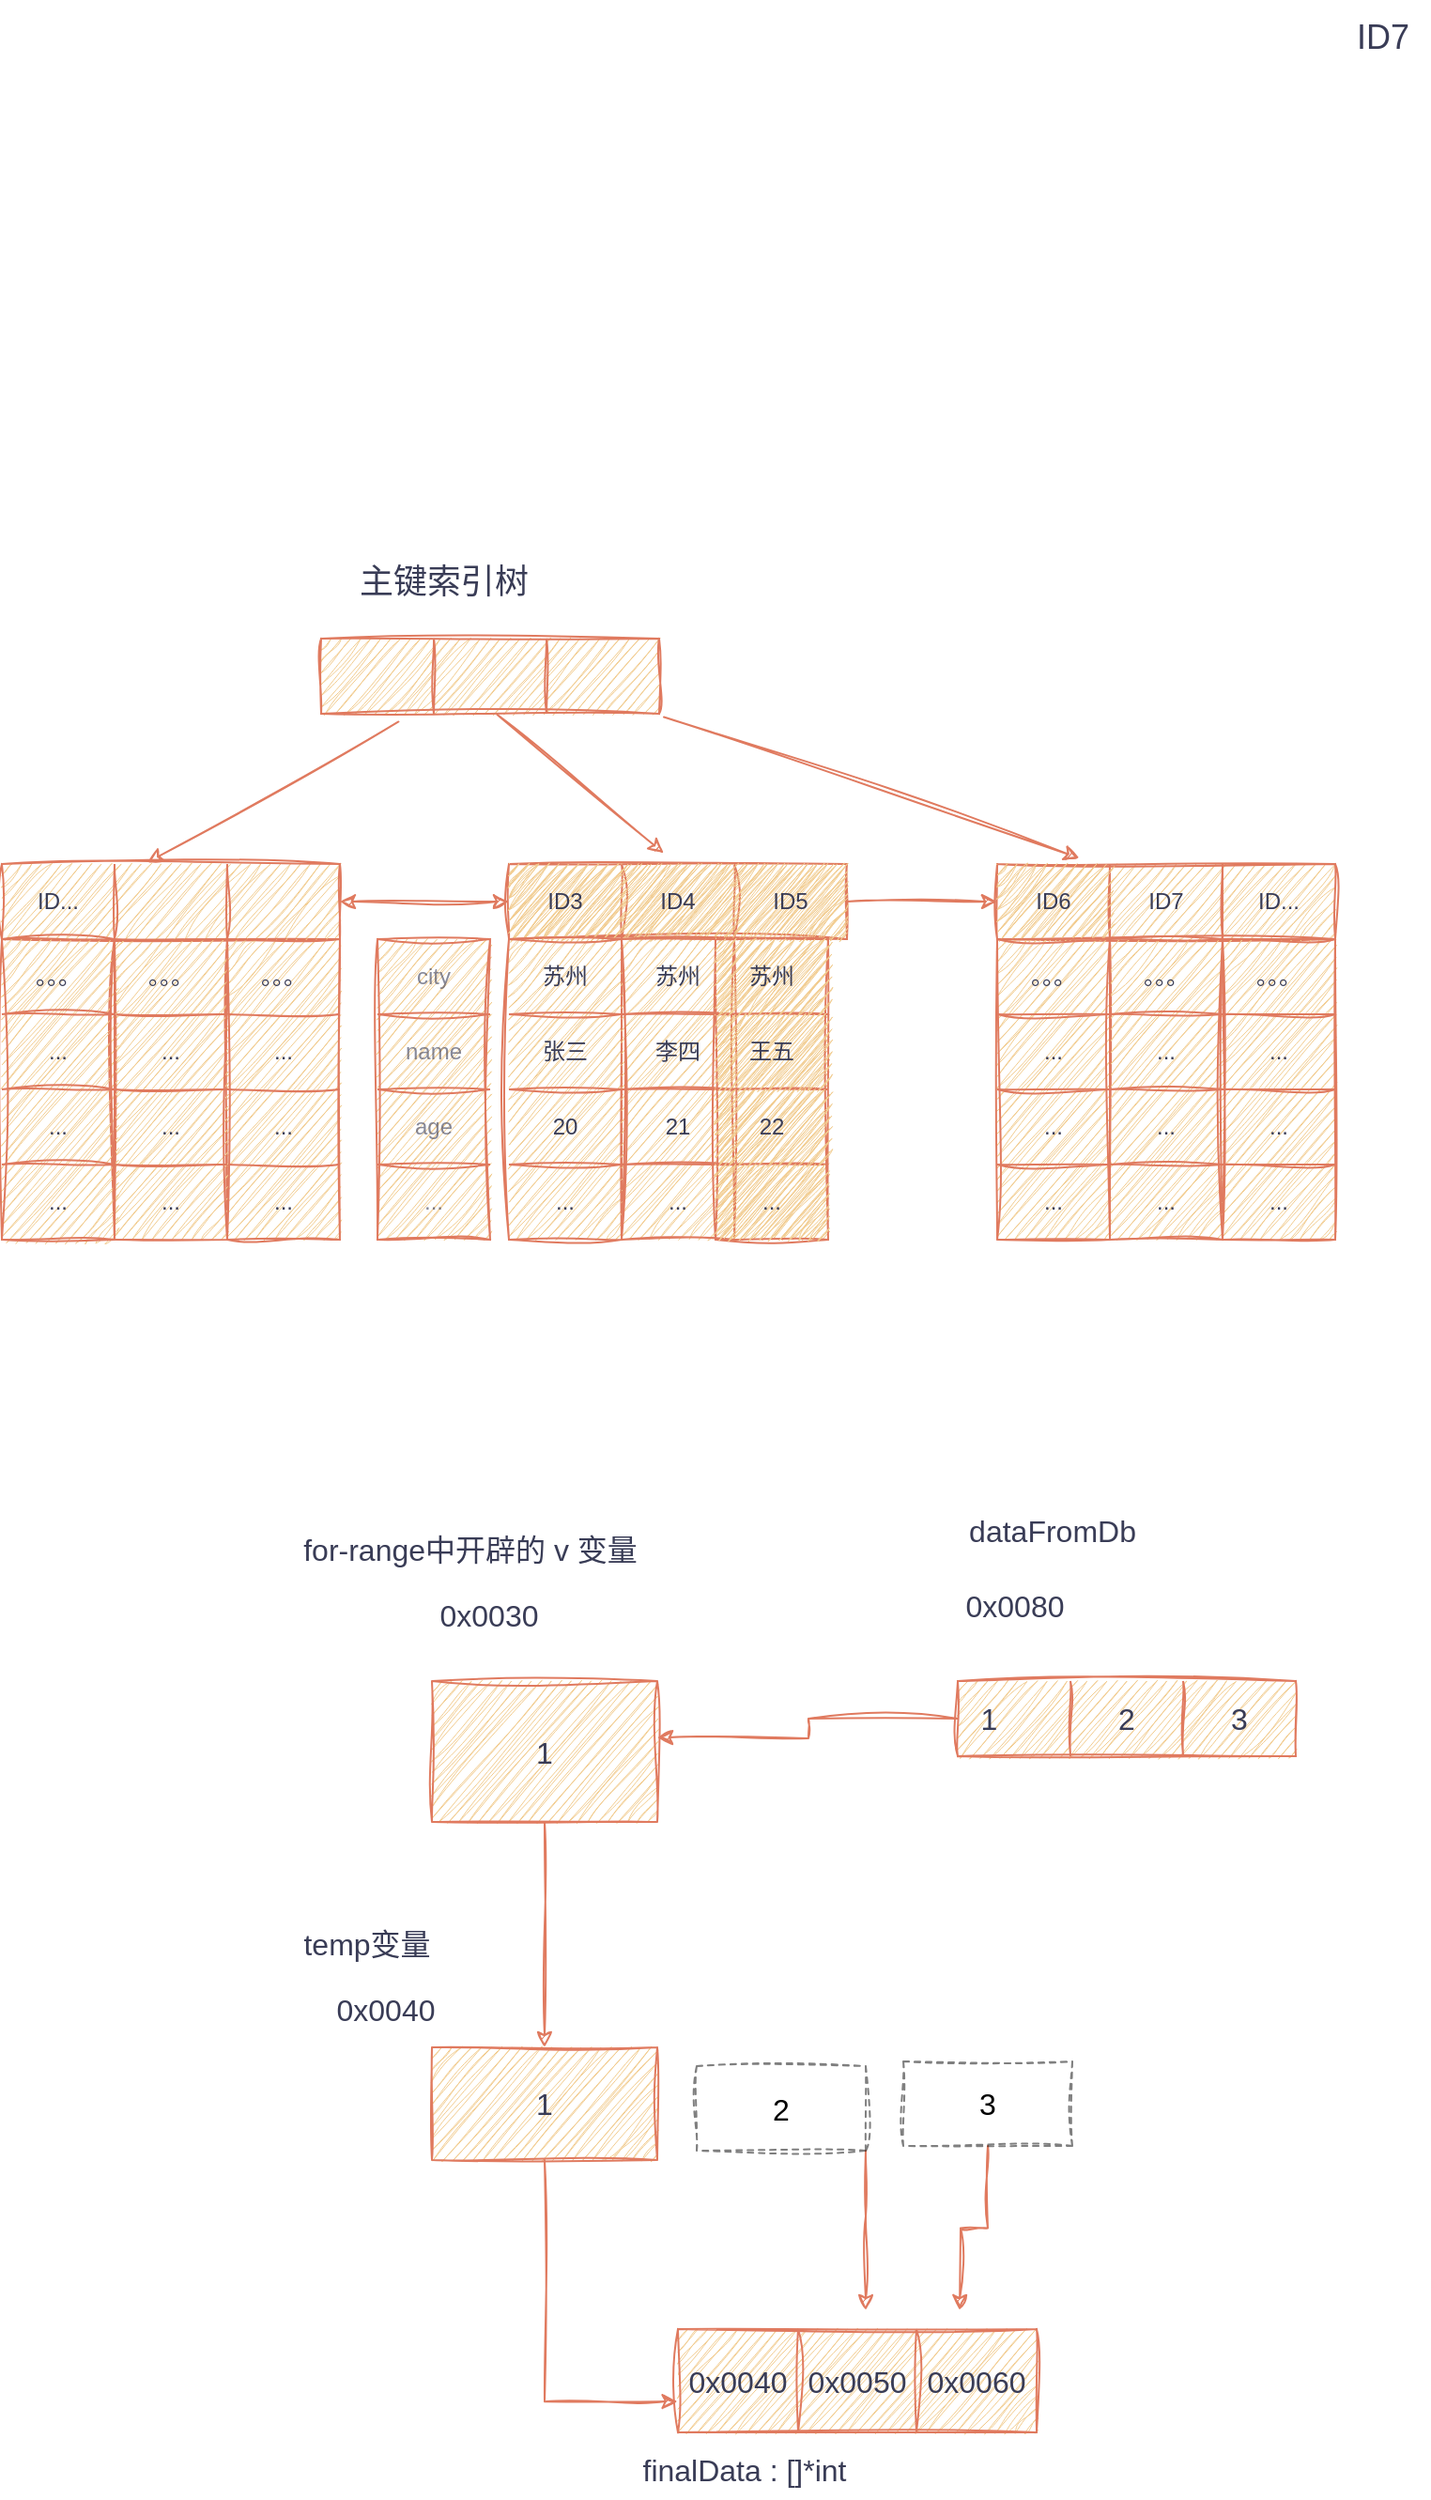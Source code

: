 <mxfile version="24.0.1" type="github">
  <diagram name="第 1 页" id="xg0n5kIAv0Q_2YQMW4IB">
    <mxGraphModel dx="1709" dy="562" grid="1" gridSize="10" guides="1" tooltips="1" connect="1" arrows="1" fold="1" page="1" pageScale="1" pageWidth="827" pageHeight="1169" background="none" math="0" shadow="0">
      <root>
        <mxCell id="0" />
        <mxCell id="1" parent="0" />
        <mxCell id="QTP2n4AatyaKwR-8FhE4-4" value="&lt;font style=&quot;font-size: 18px;&quot;&gt;ID7&lt;/font&gt;" style="text;html=1;align=center;verticalAlign=middle;resizable=0;points=[];autosize=1;strokeColor=none;fillColor=none;sketch=1;curveFitting=1;jiggle=2;rounded=1;labelBackgroundColor=none;fontColor=#393C56;" parent="1" vertex="1">
          <mxGeometry x="670" y="250" width="50" height="40" as="geometry" />
        </mxCell>
        <mxCell id="nZQhXkqVhuCxKCc_rjwz-1" value="" style="group;movable=1;resizable=1;rotatable=1;deletable=1;editable=1;locked=0;connectable=1;rounded=1;labelBackgroundColor=none;fontColor=#393C56;" vertex="1" connectable="0" parent="1">
          <mxGeometry x="-40" y="540" width="710" height="370" as="geometry" />
        </mxCell>
        <mxCell id="QTP2n4AatyaKwR-8FhE4-6" value="&lt;font style=&quot;font-size: 18px;&quot;&gt;主键索引树&lt;/font&gt;" style="text;html=1;align=center;verticalAlign=middle;resizable=0;points=[];autosize=1;strokeColor=none;fillColor=none;sketch=1;curveFitting=1;jiggle=2;rounded=1;movable=0;rotatable=0;deletable=0;editable=0;locked=1;connectable=0;labelBackgroundColor=none;fontColor=#393C56;" parent="nZQhXkqVhuCxKCc_rjwz-1" vertex="1">
          <mxGeometry x="180" width="110" height="40" as="geometry" />
        </mxCell>
        <mxCell id="QTP2n4AatyaKwR-8FhE4-15" value="" style="shape=table;startSize=0;container=1;collapsible=0;childLayout=tableLayout;sketch=1;curveFitting=1;jiggle=2;rounded=1;movable=0;resizable=0;rotatable=0;deletable=0;editable=0;locked=1;connectable=0;labelBackgroundColor=none;fillColor=#F2CC8F;strokeColor=#E07A5F;fontColor=#393C56;" parent="nZQhXkqVhuCxKCc_rjwz-1" vertex="1">
          <mxGeometry x="170" y="50" width="180" height="40" as="geometry" />
        </mxCell>
        <mxCell id="QTP2n4AatyaKwR-8FhE4-16" value="" style="shape=tableRow;horizontal=0;startSize=0;swimlaneHead=0;swimlaneBody=0;strokeColor=#E07A5F;top=0;left=0;bottom=0;right=0;collapsible=0;dropTarget=0;fillColor=none;points=[[0,0.5],[1,0.5]];portConstraint=eastwest;sketch=1;curveFitting=1;jiggle=2;rounded=1;movable=0;resizable=0;rotatable=0;deletable=0;editable=0;locked=1;connectable=0;labelBackgroundColor=none;fontColor=#393C56;" parent="QTP2n4AatyaKwR-8FhE4-15" vertex="1">
          <mxGeometry width="180" height="40" as="geometry" />
        </mxCell>
        <mxCell id="QTP2n4AatyaKwR-8FhE4-17" value="" style="shape=partialRectangle;html=1;whiteSpace=wrap;connectable=0;strokeColor=#E07A5F;overflow=hidden;fillColor=none;top=0;left=0;bottom=0;right=0;pointerEvents=1;sketch=1;curveFitting=1;jiggle=2;rounded=1;movable=0;resizable=0;rotatable=0;deletable=0;editable=0;locked=1;labelBackgroundColor=none;fontColor=#393C56;" parent="QTP2n4AatyaKwR-8FhE4-16" vertex="1">
          <mxGeometry width="60" height="40" as="geometry">
            <mxRectangle width="60" height="40" as="alternateBounds" />
          </mxGeometry>
        </mxCell>
        <mxCell id="QTP2n4AatyaKwR-8FhE4-18" value="" style="shape=partialRectangle;html=1;whiteSpace=wrap;connectable=0;strokeColor=#E07A5F;overflow=hidden;fillColor=none;top=0;left=0;bottom=0;right=0;pointerEvents=1;sketch=1;curveFitting=1;jiggle=2;rounded=1;movable=0;resizable=0;rotatable=0;deletable=0;editable=0;locked=1;labelBackgroundColor=none;fontColor=#393C56;" parent="QTP2n4AatyaKwR-8FhE4-16" vertex="1">
          <mxGeometry x="60" width="60" height="40" as="geometry">
            <mxRectangle width="60" height="40" as="alternateBounds" />
          </mxGeometry>
        </mxCell>
        <mxCell id="QTP2n4AatyaKwR-8FhE4-51" style="shape=partialRectangle;html=1;whiteSpace=wrap;connectable=0;strokeColor=#E07A5F;overflow=hidden;fillColor=none;top=0;left=0;bottom=0;right=0;pointerEvents=1;sketch=1;curveFitting=1;jiggle=2;rounded=1;movable=0;resizable=0;rotatable=0;deletable=0;editable=0;locked=1;labelBackgroundColor=none;fontColor=#393C56;" parent="QTP2n4AatyaKwR-8FhE4-16" vertex="1">
          <mxGeometry x="120" width="60" height="40" as="geometry">
            <mxRectangle width="60" height="40" as="alternateBounds" />
          </mxGeometry>
        </mxCell>
        <mxCell id="QTP2n4AatyaKwR-8FhE4-19" value="" style="shape=table;startSize=0;container=1;collapsible=0;childLayout=tableLayout;sketch=1;curveFitting=1;jiggle=2;rounded=1;movable=0;resizable=0;rotatable=0;deletable=0;editable=0;locked=1;connectable=0;labelBackgroundColor=none;fillColor=#F2CC8F;strokeColor=#E07A5F;fontColor=#393C56;" parent="nZQhXkqVhuCxKCc_rjwz-1" vertex="1">
          <mxGeometry y="170" width="180" height="40" as="geometry" />
        </mxCell>
        <mxCell id="QTP2n4AatyaKwR-8FhE4-20" value="" style="shape=tableRow;horizontal=0;startSize=0;swimlaneHead=0;swimlaneBody=0;strokeColor=#E07A5F;top=0;left=0;bottom=0;right=0;collapsible=0;dropTarget=0;fillColor=none;points=[[0,0.5],[1,0.5]];portConstraint=eastwest;sketch=1;curveFitting=1;jiggle=2;rounded=1;movable=0;resizable=0;rotatable=0;deletable=0;editable=0;locked=1;connectable=0;labelBackgroundColor=none;fontColor=#393C56;" parent="QTP2n4AatyaKwR-8FhE4-19" vertex="1">
          <mxGeometry width="180" height="40" as="geometry" />
        </mxCell>
        <mxCell id="QTP2n4AatyaKwR-8FhE4-21" value="ID..." style="shape=partialRectangle;html=1;whiteSpace=wrap;connectable=0;strokeColor=#E07A5F;overflow=hidden;fillColor=none;top=0;left=0;bottom=0;right=0;pointerEvents=1;sketch=1;curveFitting=1;jiggle=2;rounded=1;movable=0;resizable=0;rotatable=0;deletable=0;editable=0;locked=1;labelBackgroundColor=none;fontColor=#393C56;" parent="QTP2n4AatyaKwR-8FhE4-20" vertex="1">
          <mxGeometry width="60" height="40" as="geometry">
            <mxRectangle width="60" height="40" as="alternateBounds" />
          </mxGeometry>
        </mxCell>
        <mxCell id="QTP2n4AatyaKwR-8FhE4-22" value="" style="shape=partialRectangle;html=1;whiteSpace=wrap;connectable=0;strokeColor=#E07A5F;overflow=hidden;fillColor=none;top=0;left=0;bottom=0;right=0;pointerEvents=1;sketch=1;curveFitting=1;jiggle=2;rounded=1;movable=0;resizable=0;rotatable=0;deletable=0;editable=0;locked=1;labelBackgroundColor=none;fontColor=#393C56;" parent="QTP2n4AatyaKwR-8FhE4-20" vertex="1">
          <mxGeometry x="60" width="60" height="40" as="geometry">
            <mxRectangle width="60" height="40" as="alternateBounds" />
          </mxGeometry>
        </mxCell>
        <mxCell id="QTP2n4AatyaKwR-8FhE4-23" value="" style="shape=partialRectangle;html=1;whiteSpace=wrap;connectable=0;strokeColor=#E07A5F;overflow=hidden;fillColor=none;top=0;left=0;bottom=0;right=0;pointerEvents=1;sketch=1;curveFitting=1;jiggle=2;rounded=1;movable=0;resizable=0;rotatable=0;deletable=0;editable=0;locked=1;labelBackgroundColor=none;fontColor=#393C56;" parent="QTP2n4AatyaKwR-8FhE4-20" vertex="1">
          <mxGeometry x="120" width="60" height="40" as="geometry">
            <mxRectangle width="60" height="40" as="alternateBounds" />
          </mxGeometry>
        </mxCell>
        <mxCell id="QTP2n4AatyaKwR-8FhE4-24" value="" style="shape=table;startSize=0;container=1;collapsible=0;childLayout=tableLayout;fillColor=#F2CC8F;fontColor=#393C56;strokeColor=#E07A5F;sketch=1;curveFitting=1;jiggle=2;rounded=1;movable=0;resizable=0;rotatable=0;deletable=0;editable=0;locked=1;connectable=0;labelBackgroundColor=none;" parent="nZQhXkqVhuCxKCc_rjwz-1" vertex="1">
          <mxGeometry x="270" y="170" width="180" height="40" as="geometry" />
        </mxCell>
        <mxCell id="QTP2n4AatyaKwR-8FhE4-25" value="" style="shape=tableRow;horizontal=0;startSize=0;swimlaneHead=0;swimlaneBody=0;strokeColor=#E07A5F;top=0;left=0;bottom=0;right=0;collapsible=0;dropTarget=0;fillColor=#F2CC8F;points=[[0,0.5],[1,0.5]];portConstraint=eastwest;fontColor=#393C56;sketch=1;curveFitting=1;jiggle=2;rounded=1;movable=0;resizable=0;rotatable=0;deletable=0;editable=0;locked=1;connectable=0;labelBackgroundColor=none;" parent="QTP2n4AatyaKwR-8FhE4-24" vertex="1">
          <mxGeometry width="180" height="40" as="geometry" />
        </mxCell>
        <mxCell id="QTP2n4AatyaKwR-8FhE4-26" value="ID3" style="shape=partialRectangle;html=1;whiteSpace=wrap;connectable=0;strokeColor=#E07A5F;overflow=hidden;fillColor=#F2CC8F;top=0;left=0;bottom=0;right=0;pointerEvents=1;fontColor=#393C56;sketch=1;curveFitting=1;jiggle=2;rounded=1;movable=0;resizable=0;rotatable=0;deletable=0;editable=0;locked=1;labelBackgroundColor=none;" parent="QTP2n4AatyaKwR-8FhE4-25" vertex="1">
          <mxGeometry width="60" height="40" as="geometry">
            <mxRectangle width="60" height="40" as="alternateBounds" />
          </mxGeometry>
        </mxCell>
        <mxCell id="QTP2n4AatyaKwR-8FhE4-27" value="ID4" style="shape=partialRectangle;html=1;whiteSpace=wrap;connectable=0;strokeColor=#E07A5F;overflow=hidden;fillColor=#F2CC8F;top=0;left=0;bottom=0;right=0;pointerEvents=1;fontColor=#393C56;sketch=1;curveFitting=1;jiggle=2;rounded=1;movable=0;resizable=0;rotatable=0;deletable=0;editable=0;locked=1;labelBackgroundColor=none;" parent="QTP2n4AatyaKwR-8FhE4-25" vertex="1">
          <mxGeometry x="60" width="60" height="40" as="geometry">
            <mxRectangle width="60" height="40" as="alternateBounds" />
          </mxGeometry>
        </mxCell>
        <mxCell id="QTP2n4AatyaKwR-8FhE4-28" value="ID5" style="shape=partialRectangle;html=1;whiteSpace=wrap;connectable=0;strokeColor=#E07A5F;overflow=hidden;fillColor=#F2CC8F;top=0;left=0;bottom=0;right=0;pointerEvents=1;fontColor=#393C56;sketch=1;curveFitting=1;jiggle=2;rounded=1;movable=0;resizable=0;rotatable=0;deletable=0;editable=0;locked=1;labelBackgroundColor=none;" parent="QTP2n4AatyaKwR-8FhE4-25" vertex="1">
          <mxGeometry x="120" width="60" height="40" as="geometry">
            <mxRectangle width="60" height="40" as="alternateBounds" />
          </mxGeometry>
        </mxCell>
        <mxCell id="QTP2n4AatyaKwR-8FhE4-30" value="" style="endArrow=classic;html=1;rounded=1;exitX=0.229;exitY=1.106;exitDx=0;exitDy=0;entryX=0.431;entryY=-0.019;entryDx=0;entryDy=0;entryPerimeter=0;exitPerimeter=0;sketch=1;curveFitting=1;jiggle=2;movable=0;resizable=0;rotatable=0;deletable=0;editable=0;locked=1;connectable=0;labelBackgroundColor=none;strokeColor=#E07A5F;fontColor=default;" parent="nZQhXkqVhuCxKCc_rjwz-1" source="QTP2n4AatyaKwR-8FhE4-16" target="QTP2n4AatyaKwR-8FhE4-20" edge="1">
          <mxGeometry width="50" height="50" relative="1" as="geometry">
            <mxPoint y="140" as="sourcePoint" />
            <mxPoint x="50" y="90" as="targetPoint" />
          </mxGeometry>
        </mxCell>
        <mxCell id="QTP2n4AatyaKwR-8FhE4-31" value="" style="endArrow=classic;html=1;rounded=1;exitX=0.521;exitY=1.013;exitDx=0;exitDy=0;entryX=0.458;entryY=-0.144;entryDx=0;entryDy=0;entryPerimeter=0;exitPerimeter=0;sketch=1;curveFitting=1;jiggle=2;movable=0;resizable=0;rotatable=0;deletable=0;editable=0;locked=1;connectable=0;labelBackgroundColor=none;strokeColor=#E07A5F;fontColor=default;" parent="nZQhXkqVhuCxKCc_rjwz-1" source="QTP2n4AatyaKwR-8FhE4-16" target="QTP2n4AatyaKwR-8FhE4-25" edge="1">
          <mxGeometry width="50" height="50" relative="1" as="geometry">
            <mxPoint x="185" y="103" as="sourcePoint" />
            <mxPoint x="88" y="179" as="targetPoint" />
          </mxGeometry>
        </mxCell>
        <mxCell id="QTP2n4AatyaKwR-8FhE4-39" value="" style="endArrow=classic;startArrow=classic;html=1;rounded=1;entryX=0;entryY=0.5;entryDx=0;entryDy=0;exitX=1;exitY=0.5;exitDx=0;exitDy=0;sketch=1;curveFitting=1;jiggle=2;movable=0;resizable=0;rotatable=0;deletable=0;editable=0;locked=1;connectable=0;labelBackgroundColor=none;strokeColor=#E07A5F;fontColor=default;" parent="nZQhXkqVhuCxKCc_rjwz-1" source="QTP2n4AatyaKwR-8FhE4-20" target="QTP2n4AatyaKwR-8FhE4-25" edge="1">
          <mxGeometry width="50" height="50" relative="1" as="geometry">
            <mxPoint x="170" y="200" as="sourcePoint" />
            <mxPoint x="220" y="150" as="targetPoint" />
            <Array as="points" />
          </mxGeometry>
        </mxCell>
        <mxCell id="QTP2n4AatyaKwR-8FhE4-40" value="" style="shape=table;startSize=0;container=1;collapsible=0;childLayout=tableLayout;sketch=1;curveFitting=1;jiggle=2;rounded=1;movable=0;resizable=0;rotatable=0;deletable=0;editable=0;locked=1;connectable=0;labelBackgroundColor=none;fillColor=#F2CC8F;strokeColor=#E07A5F;fontColor=#393C56;" parent="nZQhXkqVhuCxKCc_rjwz-1" vertex="1">
          <mxGeometry x="530" y="170" width="180" height="40" as="geometry" />
        </mxCell>
        <mxCell id="QTP2n4AatyaKwR-8FhE4-41" value="" style="shape=tableRow;horizontal=0;startSize=0;swimlaneHead=0;swimlaneBody=0;strokeColor=#E07A5F;top=0;left=0;bottom=0;right=0;collapsible=0;dropTarget=0;fillColor=none;points=[[0,0.5],[1,0.5]];portConstraint=eastwest;sketch=1;curveFitting=1;jiggle=2;rounded=1;movable=0;resizable=0;rotatable=0;deletable=0;editable=0;locked=1;connectable=0;labelBackgroundColor=none;fontColor=#393C56;" parent="QTP2n4AatyaKwR-8FhE4-40" vertex="1">
          <mxGeometry width="180" height="40" as="geometry" />
        </mxCell>
        <mxCell id="QTP2n4AatyaKwR-8FhE4-42" value="ID6" style="shape=partialRectangle;html=1;whiteSpace=wrap;connectable=0;strokeColor=#E07A5F;overflow=hidden;fillColor=#F2CC8F;top=0;left=0;bottom=0;right=0;pointerEvents=1;fontColor=#393C56;sketch=1;curveFitting=1;jiggle=2;rounded=1;movable=0;resizable=0;rotatable=0;deletable=0;editable=0;locked=1;labelBackgroundColor=none;" parent="QTP2n4AatyaKwR-8FhE4-41" vertex="1">
          <mxGeometry width="60" height="40" as="geometry">
            <mxRectangle width="60" height="40" as="alternateBounds" />
          </mxGeometry>
        </mxCell>
        <mxCell id="QTP2n4AatyaKwR-8FhE4-43" value="ID7" style="shape=partialRectangle;html=1;whiteSpace=wrap;connectable=0;strokeColor=#E07A5F;overflow=hidden;fillColor=none;top=0;left=0;bottom=0;right=0;pointerEvents=1;sketch=1;curveFitting=1;jiggle=2;rounded=1;movable=0;resizable=0;rotatable=0;deletable=0;editable=0;locked=1;labelBackgroundColor=none;fontColor=#393C56;" parent="QTP2n4AatyaKwR-8FhE4-41" vertex="1">
          <mxGeometry x="60" width="60" height="40" as="geometry">
            <mxRectangle width="60" height="40" as="alternateBounds" />
          </mxGeometry>
        </mxCell>
        <mxCell id="QTP2n4AatyaKwR-8FhE4-44" value="ID..." style="shape=partialRectangle;html=1;whiteSpace=wrap;connectable=0;strokeColor=#E07A5F;overflow=hidden;fillColor=none;top=0;left=0;bottom=0;right=0;pointerEvents=1;sketch=1;curveFitting=1;jiggle=2;rounded=1;movable=0;resizable=0;rotatable=0;deletable=0;editable=0;locked=1;labelBackgroundColor=none;fontColor=#393C56;" parent="QTP2n4AatyaKwR-8FhE4-41" vertex="1">
          <mxGeometry x="120" width="60" height="40" as="geometry">
            <mxRectangle width="60" height="40" as="alternateBounds" />
          </mxGeometry>
        </mxCell>
        <mxCell id="QTP2n4AatyaKwR-8FhE4-45" value="" style="edgeStyle=orthogonalEdgeStyle;rounded=1;orthogonalLoop=1;jettySize=auto;html=1;fillColor=#F2CC8F;strokeColor=#E07A5F;sketch=1;curveFitting=1;jiggle=2;movable=0;resizable=0;rotatable=0;deletable=0;editable=0;locked=1;connectable=0;labelBackgroundColor=none;fontColor=default;" parent="nZQhXkqVhuCxKCc_rjwz-1" source="QTP2n4AatyaKwR-8FhE4-24" target="QTP2n4AatyaKwR-8FhE4-40" edge="1">
          <mxGeometry relative="1" as="geometry" />
        </mxCell>
        <mxCell id="QTP2n4AatyaKwR-8FhE4-53" value="" style="endArrow=classic;html=1;rounded=1;exitX=1.014;exitY=1.044;exitDx=0;exitDy=0;entryX=0.243;entryY=-0.081;entryDx=0;entryDy=0;entryPerimeter=0;exitPerimeter=0;sketch=1;curveFitting=1;jiggle=2;movable=0;resizable=0;rotatable=0;deletable=0;editable=0;locked=1;connectable=0;labelBackgroundColor=none;strokeColor=#E07A5F;fontColor=default;" parent="nZQhXkqVhuCxKCc_rjwz-1" source="QTP2n4AatyaKwR-8FhE4-16" target="QTP2n4AatyaKwR-8FhE4-41" edge="1">
          <mxGeometry width="50" height="50" relative="1" as="geometry">
            <mxPoint x="350" y="80" as="sourcePoint" />
            <mxPoint x="438" y="153" as="targetPoint" />
          </mxGeometry>
        </mxCell>
        <mxCell id="QTP2n4AatyaKwR-8FhE4-54" value="" style="shape=table;startSize=0;container=1;collapsible=0;childLayout=tableLayout;sketch=1;hachureGap=4;jiggle=2;curveFitting=1;rounded=1;movable=0;resizable=0;rotatable=0;deletable=0;editable=0;locked=1;connectable=0;labelBackgroundColor=none;fillColor=#F2CC8F;strokeColor=#E07A5F;fontColor=#393C56;" parent="nZQhXkqVhuCxKCc_rjwz-1" vertex="1">
          <mxGeometry x="270" y="210" width="60" height="160" as="geometry" />
        </mxCell>
        <mxCell id="QTP2n4AatyaKwR-8FhE4-55" value="" style="shape=tableRow;horizontal=0;startSize=0;swimlaneHead=0;swimlaneBody=0;strokeColor=#E07A5F;top=0;left=0;bottom=0;right=0;collapsible=0;dropTarget=0;fillColor=none;points=[[0,0.5],[1,0.5]];portConstraint=eastwest;sketch=1;hachureGap=4;jiggle=2;curveFitting=1;rounded=1;movable=0;resizable=0;rotatable=0;deletable=0;editable=0;locked=1;connectable=0;labelBackgroundColor=none;fontColor=#393C56;" parent="QTP2n4AatyaKwR-8FhE4-54" vertex="1">
          <mxGeometry width="60" height="40" as="geometry" />
        </mxCell>
        <mxCell id="QTP2n4AatyaKwR-8FhE4-56" value="苏州" style="shape=partialRectangle;html=1;whiteSpace=wrap;connectable=0;strokeColor=#E07A5F;overflow=hidden;fillColor=none;top=0;left=0;bottom=0;right=0;pointerEvents=1;sketch=1;hachureGap=4;jiggle=2;curveFitting=1;rounded=1;movable=0;resizable=0;rotatable=0;deletable=0;editable=0;locked=1;labelBackgroundColor=none;fontColor=#393C56;" parent="QTP2n4AatyaKwR-8FhE4-55" vertex="1">
          <mxGeometry width="60" height="40" as="geometry">
            <mxRectangle width="60" height="40" as="alternateBounds" />
          </mxGeometry>
        </mxCell>
        <mxCell id="QTP2n4AatyaKwR-8FhE4-57" value="" style="shape=tableRow;horizontal=0;startSize=0;swimlaneHead=0;swimlaneBody=0;strokeColor=#E07A5F;top=0;left=0;bottom=0;right=0;collapsible=0;dropTarget=0;fillColor=none;points=[[0,0.5],[1,0.5]];portConstraint=eastwest;sketch=1;hachureGap=4;jiggle=2;curveFitting=1;rounded=1;movable=0;resizable=0;rotatable=0;deletable=0;editable=0;locked=1;connectable=0;labelBackgroundColor=none;fontColor=#393C56;" parent="QTP2n4AatyaKwR-8FhE4-54" vertex="1">
          <mxGeometry y="40" width="60" height="40" as="geometry" />
        </mxCell>
        <mxCell id="QTP2n4AatyaKwR-8FhE4-58" value="张三" style="shape=partialRectangle;html=1;whiteSpace=wrap;connectable=0;strokeColor=#E07A5F;overflow=hidden;fillColor=none;top=0;left=0;bottom=0;right=0;pointerEvents=1;sketch=1;hachureGap=4;jiggle=2;curveFitting=1;rounded=1;movable=0;resizable=0;rotatable=0;deletable=0;editable=0;locked=1;labelBackgroundColor=none;fontColor=#393C56;" parent="QTP2n4AatyaKwR-8FhE4-57" vertex="1">
          <mxGeometry width="60" height="40" as="geometry">
            <mxRectangle width="60" height="40" as="alternateBounds" />
          </mxGeometry>
        </mxCell>
        <mxCell id="QTP2n4AatyaKwR-8FhE4-59" value="" style="shape=tableRow;horizontal=0;startSize=0;swimlaneHead=0;swimlaneBody=0;strokeColor=#E07A5F;top=0;left=0;bottom=0;right=0;collapsible=0;dropTarget=0;fillColor=none;points=[[0,0.5],[1,0.5]];portConstraint=eastwest;sketch=1;hachureGap=4;jiggle=2;curveFitting=1;rounded=1;movable=0;resizable=0;rotatable=0;deletable=0;editable=0;locked=1;connectable=0;labelBackgroundColor=none;fontColor=#393C56;" parent="QTP2n4AatyaKwR-8FhE4-54" vertex="1">
          <mxGeometry y="80" width="60" height="40" as="geometry" />
        </mxCell>
        <mxCell id="QTP2n4AatyaKwR-8FhE4-60" value="20" style="shape=partialRectangle;html=1;whiteSpace=wrap;connectable=0;strokeColor=#E07A5F;overflow=hidden;fillColor=none;top=0;left=0;bottom=0;right=0;pointerEvents=1;sketch=1;hachureGap=4;jiggle=2;curveFitting=1;rounded=1;movable=0;resizable=0;rotatable=0;deletable=0;editable=0;locked=1;labelBackgroundColor=none;fontColor=#393C56;" parent="QTP2n4AatyaKwR-8FhE4-59" vertex="1">
          <mxGeometry width="60" height="40" as="geometry">
            <mxRectangle width="60" height="40" as="alternateBounds" />
          </mxGeometry>
        </mxCell>
        <mxCell id="QTP2n4AatyaKwR-8FhE4-61" value="" style="shape=tableRow;horizontal=0;startSize=0;swimlaneHead=0;swimlaneBody=0;strokeColor=#E07A5F;top=0;left=0;bottom=0;right=0;collapsible=0;dropTarget=0;fillColor=none;points=[[0,0.5],[1,0.5]];portConstraint=eastwest;sketch=1;hachureGap=4;jiggle=2;curveFitting=1;rounded=1;movable=0;resizable=0;rotatable=0;deletable=0;editable=0;locked=1;connectable=0;labelBackgroundColor=none;fontColor=#393C56;" parent="QTP2n4AatyaKwR-8FhE4-54" vertex="1">
          <mxGeometry y="120" width="60" height="40" as="geometry" />
        </mxCell>
        <mxCell id="QTP2n4AatyaKwR-8FhE4-62" value="..." style="shape=partialRectangle;html=1;whiteSpace=wrap;connectable=0;strokeColor=#E07A5F;overflow=hidden;fillColor=none;top=0;left=0;bottom=0;right=0;pointerEvents=1;sketch=1;hachureGap=4;jiggle=2;curveFitting=1;rounded=1;movable=0;resizable=0;rotatable=0;deletable=0;editable=0;locked=1;labelBackgroundColor=none;fontColor=#393C56;" parent="QTP2n4AatyaKwR-8FhE4-61" vertex="1">
          <mxGeometry width="60" height="40" as="geometry">
            <mxRectangle width="60" height="40" as="alternateBounds" />
          </mxGeometry>
        </mxCell>
        <mxCell id="QTP2n4AatyaKwR-8FhE4-69" value="" style="shape=table;startSize=0;container=1;collapsible=0;childLayout=tableLayout;sketch=1;hachureGap=4;jiggle=2;curveFitting=1;rounded=1;movable=0;resizable=0;rotatable=0;deletable=0;editable=0;locked=1;connectable=0;labelBackgroundColor=none;fillColor=#F2CC8F;strokeColor=#E07A5F;fontColor=#393C56;" parent="nZQhXkqVhuCxKCc_rjwz-1" vertex="1">
          <mxGeometry x="330" y="210" width="60" height="160" as="geometry" />
        </mxCell>
        <mxCell id="QTP2n4AatyaKwR-8FhE4-70" value="" style="shape=tableRow;horizontal=0;startSize=0;swimlaneHead=0;swimlaneBody=0;strokeColor=#E07A5F;top=0;left=0;bottom=0;right=0;collapsible=0;dropTarget=0;fillColor=none;points=[[0,0.5],[1,0.5]];portConstraint=eastwest;sketch=1;hachureGap=4;jiggle=2;curveFitting=1;rounded=1;movable=0;resizable=0;rotatable=0;deletable=0;editable=0;locked=1;connectable=0;labelBackgroundColor=none;fontColor=#393C56;" parent="QTP2n4AatyaKwR-8FhE4-69" vertex="1">
          <mxGeometry width="60" height="40" as="geometry" />
        </mxCell>
        <mxCell id="QTP2n4AatyaKwR-8FhE4-71" value="苏州" style="shape=partialRectangle;html=1;whiteSpace=wrap;connectable=0;strokeColor=#E07A5F;overflow=hidden;fillColor=none;top=0;left=0;bottom=0;right=0;pointerEvents=1;sketch=1;hachureGap=4;jiggle=2;curveFitting=1;rounded=1;movable=0;resizable=0;rotatable=0;deletable=0;editable=0;locked=1;labelBackgroundColor=none;fontColor=#393C56;" parent="QTP2n4AatyaKwR-8FhE4-70" vertex="1">
          <mxGeometry width="60" height="40" as="geometry">
            <mxRectangle width="60" height="40" as="alternateBounds" />
          </mxGeometry>
        </mxCell>
        <mxCell id="QTP2n4AatyaKwR-8FhE4-72" value="" style="shape=tableRow;horizontal=0;startSize=0;swimlaneHead=0;swimlaneBody=0;strokeColor=#E07A5F;top=0;left=0;bottom=0;right=0;collapsible=0;dropTarget=0;fillColor=none;points=[[0,0.5],[1,0.5]];portConstraint=eastwest;sketch=1;hachureGap=4;jiggle=2;curveFitting=1;rounded=1;movable=0;resizable=0;rotatable=0;deletable=0;editable=0;locked=1;connectable=0;labelBackgroundColor=none;fontColor=#393C56;" parent="QTP2n4AatyaKwR-8FhE4-69" vertex="1">
          <mxGeometry y="40" width="60" height="40" as="geometry" />
        </mxCell>
        <mxCell id="QTP2n4AatyaKwR-8FhE4-73" value="李四" style="shape=partialRectangle;html=1;whiteSpace=wrap;connectable=0;strokeColor=#E07A5F;overflow=hidden;fillColor=none;top=0;left=0;bottom=0;right=0;pointerEvents=1;sketch=1;hachureGap=4;jiggle=2;curveFitting=1;rounded=1;movable=0;resizable=0;rotatable=0;deletable=0;editable=0;locked=1;labelBackgroundColor=none;fontColor=#393C56;" parent="QTP2n4AatyaKwR-8FhE4-72" vertex="1">
          <mxGeometry width="60" height="40" as="geometry">
            <mxRectangle width="60" height="40" as="alternateBounds" />
          </mxGeometry>
        </mxCell>
        <mxCell id="QTP2n4AatyaKwR-8FhE4-74" value="" style="shape=tableRow;horizontal=0;startSize=0;swimlaneHead=0;swimlaneBody=0;strokeColor=#E07A5F;top=0;left=0;bottom=0;right=0;collapsible=0;dropTarget=0;fillColor=none;points=[[0,0.5],[1,0.5]];portConstraint=eastwest;sketch=1;hachureGap=4;jiggle=2;curveFitting=1;rounded=1;movable=0;resizable=0;rotatable=0;deletable=0;editable=0;locked=1;connectable=0;labelBackgroundColor=none;fontColor=#393C56;" parent="QTP2n4AatyaKwR-8FhE4-69" vertex="1">
          <mxGeometry y="80" width="60" height="40" as="geometry" />
        </mxCell>
        <mxCell id="QTP2n4AatyaKwR-8FhE4-75" value="21" style="shape=partialRectangle;html=1;whiteSpace=wrap;connectable=0;strokeColor=#E07A5F;overflow=hidden;fillColor=none;top=0;left=0;bottom=0;right=0;pointerEvents=1;sketch=1;hachureGap=4;jiggle=2;curveFitting=1;rounded=1;movable=0;resizable=0;rotatable=0;deletable=0;editable=0;locked=1;labelBackgroundColor=none;fontColor=#393C56;" parent="QTP2n4AatyaKwR-8FhE4-74" vertex="1">
          <mxGeometry width="60" height="40" as="geometry">
            <mxRectangle width="60" height="40" as="alternateBounds" />
          </mxGeometry>
        </mxCell>
        <mxCell id="QTP2n4AatyaKwR-8FhE4-76" value="" style="shape=tableRow;horizontal=0;startSize=0;swimlaneHead=0;swimlaneBody=0;strokeColor=#E07A5F;top=0;left=0;bottom=0;right=0;collapsible=0;dropTarget=0;fillColor=none;points=[[0,0.5],[1,0.5]];portConstraint=eastwest;sketch=1;hachureGap=4;jiggle=2;curveFitting=1;rounded=1;movable=0;resizable=0;rotatable=0;deletable=0;editable=0;locked=1;connectable=0;labelBackgroundColor=none;fontColor=#393C56;" parent="QTP2n4AatyaKwR-8FhE4-69" vertex="1">
          <mxGeometry y="120" width="60" height="40" as="geometry" />
        </mxCell>
        <mxCell id="QTP2n4AatyaKwR-8FhE4-77" value="..." style="shape=partialRectangle;html=1;whiteSpace=wrap;connectable=0;strokeColor=#E07A5F;overflow=hidden;fillColor=none;top=0;left=0;bottom=0;right=0;pointerEvents=1;sketch=1;hachureGap=4;jiggle=2;curveFitting=1;rounded=1;movable=0;resizable=0;rotatable=0;deletable=0;editable=0;locked=1;labelBackgroundColor=none;fontColor=#393C56;" parent="QTP2n4AatyaKwR-8FhE4-76" vertex="1">
          <mxGeometry width="60" height="40" as="geometry">
            <mxRectangle width="60" height="40" as="alternateBounds" />
          </mxGeometry>
        </mxCell>
        <mxCell id="QTP2n4AatyaKwR-8FhE4-78" value="" style="shape=table;startSize=0;container=1;collapsible=0;childLayout=tableLayout;sketch=1;hachureGap=4;jiggle=2;curveFitting=1;rounded=1;movable=1;resizable=1;rotatable=1;deletable=1;editable=1;locked=0;connectable=1;labelBackgroundColor=none;fillColor=#F2CC8F;strokeColor=#E07A5F;fontColor=#393C56;" parent="nZQhXkqVhuCxKCc_rjwz-1" vertex="1">
          <mxGeometry x="380" y="210" width="60" height="160" as="geometry" />
        </mxCell>
        <mxCell id="QTP2n4AatyaKwR-8FhE4-79" value="" style="shape=tableRow;horizontal=0;startSize=0;swimlaneHead=0;swimlaneBody=0;strokeColor=#E07A5F;top=0;left=0;bottom=0;right=0;collapsible=0;dropTarget=0;fillColor=#F2CC8F;points=[[0,0.5],[1,0.5]];portConstraint=eastwest;sketch=1;hachureGap=4;jiggle=2;curveFitting=1;rounded=1;movable=1;resizable=1;rotatable=1;deletable=1;editable=1;locked=0;connectable=1;labelBackgroundColor=none;fontColor=#393C56;" parent="QTP2n4AatyaKwR-8FhE4-78" vertex="1">
          <mxGeometry width="60" height="40" as="geometry" />
        </mxCell>
        <mxCell id="QTP2n4AatyaKwR-8FhE4-80" value="苏州" style="shape=partialRectangle;html=1;whiteSpace=wrap;connectable=1;strokeColor=#E07A5F;overflow=hidden;fillColor=#F2CC8F;top=0;left=0;bottom=0;right=0;pointerEvents=1;sketch=1;hachureGap=4;jiggle=2;curveFitting=1;rounded=1;movable=1;resizable=1;rotatable=1;deletable=1;editable=1;locked=0;labelBackgroundColor=none;fontColor=#393C56;" parent="QTP2n4AatyaKwR-8FhE4-79" vertex="1">
          <mxGeometry width="60" height="40" as="geometry">
            <mxRectangle width="60" height="40" as="alternateBounds" />
          </mxGeometry>
        </mxCell>
        <mxCell id="QTP2n4AatyaKwR-8FhE4-81" value="" style="shape=tableRow;horizontal=0;startSize=0;swimlaneHead=0;swimlaneBody=0;strokeColor=#E07A5F;top=0;left=0;bottom=0;right=0;collapsible=0;dropTarget=0;fillColor=#F2CC8F;points=[[0,0.5],[1,0.5]];portConstraint=eastwest;sketch=1;hachureGap=4;jiggle=2;curveFitting=1;rounded=1;movable=1;resizable=1;rotatable=1;deletable=1;editable=1;locked=0;connectable=1;labelBackgroundColor=none;fontColor=#393C56;" parent="QTP2n4AatyaKwR-8FhE4-78" vertex="1">
          <mxGeometry y="40" width="60" height="40" as="geometry" />
        </mxCell>
        <mxCell id="QTP2n4AatyaKwR-8FhE4-82" value="王五" style="shape=partialRectangle;html=1;whiteSpace=wrap;connectable=1;strokeColor=#E07A5F;overflow=hidden;fillColor=#F2CC8F;top=0;left=0;bottom=0;right=0;pointerEvents=1;sketch=1;hachureGap=4;jiggle=2;curveFitting=1;rounded=1;movable=1;resizable=1;rotatable=1;deletable=1;editable=1;locked=0;labelBackgroundColor=none;fontColor=#393C56;" parent="QTP2n4AatyaKwR-8FhE4-81" vertex="1">
          <mxGeometry width="60" height="40" as="geometry">
            <mxRectangle width="60" height="40" as="alternateBounds" />
          </mxGeometry>
        </mxCell>
        <mxCell id="QTP2n4AatyaKwR-8FhE4-83" value="" style="shape=tableRow;horizontal=0;startSize=0;swimlaneHead=0;swimlaneBody=0;strokeColor=#E07A5F;top=0;left=0;bottom=0;right=0;collapsible=0;dropTarget=0;fillColor=#F2CC8F;points=[[0,0.5],[1,0.5]];portConstraint=eastwest;sketch=1;hachureGap=4;jiggle=2;curveFitting=1;rounded=1;movable=1;resizable=1;rotatable=1;deletable=1;editable=1;locked=0;connectable=1;labelBackgroundColor=none;fontColor=#393C56;" parent="QTP2n4AatyaKwR-8FhE4-78" vertex="1">
          <mxGeometry y="80" width="60" height="40" as="geometry" />
        </mxCell>
        <mxCell id="QTP2n4AatyaKwR-8FhE4-84" value="22" style="shape=partialRectangle;html=1;whiteSpace=wrap;connectable=1;strokeColor=#E07A5F;overflow=hidden;fillColor=#F2CC8F;top=0;left=0;bottom=0;right=0;pointerEvents=1;sketch=1;hachureGap=4;jiggle=2;curveFitting=1;rounded=1;movable=1;resizable=1;rotatable=1;deletable=1;editable=1;locked=0;labelBackgroundColor=none;fontColor=#393C56;" parent="QTP2n4AatyaKwR-8FhE4-83" vertex="1">
          <mxGeometry width="60" height="40" as="geometry">
            <mxRectangle width="60" height="40" as="alternateBounds" />
          </mxGeometry>
        </mxCell>
        <mxCell id="QTP2n4AatyaKwR-8FhE4-85" value="" style="shape=tableRow;horizontal=0;startSize=0;swimlaneHead=0;swimlaneBody=0;strokeColor=#E07A5F;top=0;left=0;bottom=0;right=0;collapsible=0;dropTarget=0;fillColor=#F2CC8F;points=[[0,0.5],[1,0.5]];portConstraint=eastwest;sketch=1;hachureGap=4;jiggle=2;curveFitting=1;rounded=1;movable=1;resizable=1;rotatable=1;deletable=1;editable=1;locked=0;connectable=1;labelBackgroundColor=none;fontColor=#393C56;" parent="QTP2n4AatyaKwR-8FhE4-78" vertex="1">
          <mxGeometry y="120" width="60" height="40" as="geometry" />
        </mxCell>
        <mxCell id="QTP2n4AatyaKwR-8FhE4-86" value="..." style="shape=partialRectangle;html=1;whiteSpace=wrap;connectable=1;strokeColor=#E07A5F;overflow=hidden;fillColor=#F2CC8F;top=0;left=0;bottom=0;right=0;pointerEvents=1;sketch=1;hachureGap=4;jiggle=2;curveFitting=1;rounded=1;movable=1;resizable=1;rotatable=1;deletable=1;editable=1;locked=0;labelBackgroundColor=none;fontColor=#393C56;" parent="QTP2n4AatyaKwR-8FhE4-85" vertex="1">
          <mxGeometry width="60" height="40" as="geometry">
            <mxRectangle width="60" height="40" as="alternateBounds" />
          </mxGeometry>
        </mxCell>
        <mxCell id="QTP2n4AatyaKwR-8FhE4-87" value="" style="shape=table;startSize=0;container=1;collapsible=0;childLayout=tableLayout;sketch=1;hachureGap=4;jiggle=2;curveFitting=1;fontColor=#393C56;rounded=1;labelBorderColor=none;textOpacity=60;horizontal=1;movable=0;resizable=0;rotatable=0;deletable=0;editable=0;locked=1;connectable=0;labelBackgroundColor=none;fillColor=#F2CC8F;strokeColor=#E07A5F;" parent="nZQhXkqVhuCxKCc_rjwz-1" vertex="1">
          <mxGeometry x="200" y="210" width="60" height="160" as="geometry" />
        </mxCell>
        <mxCell id="QTP2n4AatyaKwR-8FhE4-88" value="" style="shape=tableRow;horizontal=1;startSize=0;swimlaneHead=0;swimlaneBody=0;strokeColor=#E07A5F;top=0;left=0;bottom=0;right=0;collapsible=0;dropTarget=0;fillColor=none;points=[[0,0.5],[1,0.5]];portConstraint=eastwest;sketch=1;hachureGap=4;jiggle=2;curveFitting=1;fontColor=#393C56;rounded=1;labelBorderColor=none;textOpacity=60;movable=0;resizable=0;rotatable=0;deletable=0;editable=0;locked=1;connectable=0;labelBackgroundColor=none;" parent="QTP2n4AatyaKwR-8FhE4-87" vertex="1">
          <mxGeometry width="60" height="40" as="geometry" />
        </mxCell>
        <mxCell id="QTP2n4AatyaKwR-8FhE4-89" value="city" style="shape=partialRectangle;html=1;whiteSpace=wrap;connectable=0;strokeColor=#E07A5F;overflow=hidden;fillColor=none;top=0;left=0;bottom=0;right=0;pointerEvents=1;sketch=1;hachureGap=4;jiggle=2;curveFitting=1;fontColor=#393C56;rounded=1;labelBorderColor=none;textOpacity=60;horizontal=1;movable=0;resizable=0;rotatable=0;deletable=0;editable=0;locked=1;labelBackgroundColor=none;" parent="QTP2n4AatyaKwR-8FhE4-88" vertex="1">
          <mxGeometry width="60" height="40" as="geometry">
            <mxRectangle width="60" height="40" as="alternateBounds" />
          </mxGeometry>
        </mxCell>
        <mxCell id="QTP2n4AatyaKwR-8FhE4-90" value="" style="shape=tableRow;horizontal=1;startSize=0;swimlaneHead=0;swimlaneBody=0;strokeColor=#E07A5F;top=0;left=0;bottom=0;right=0;collapsible=0;dropTarget=0;fillColor=none;points=[[0,0.5],[1,0.5]];portConstraint=eastwest;sketch=1;hachureGap=4;jiggle=2;curveFitting=1;fontColor=#393C56;rounded=1;labelBorderColor=none;textOpacity=60;movable=0;resizable=0;rotatable=0;deletable=0;editable=0;locked=1;connectable=0;labelBackgroundColor=none;" parent="QTP2n4AatyaKwR-8FhE4-87" vertex="1">
          <mxGeometry y="40" width="60" height="40" as="geometry" />
        </mxCell>
        <mxCell id="QTP2n4AatyaKwR-8FhE4-91" value="name" style="shape=partialRectangle;html=1;whiteSpace=wrap;connectable=0;strokeColor=#E07A5F;overflow=hidden;fillColor=none;top=0;left=0;bottom=0;right=0;pointerEvents=1;sketch=1;hachureGap=4;jiggle=2;curveFitting=1;fontColor=#393C56;rounded=1;labelBorderColor=none;textOpacity=60;horizontal=1;movable=0;resizable=0;rotatable=0;deletable=0;editable=0;locked=1;labelBackgroundColor=none;" parent="QTP2n4AatyaKwR-8FhE4-90" vertex="1">
          <mxGeometry width="60" height="40" as="geometry">
            <mxRectangle width="60" height="40" as="alternateBounds" />
          </mxGeometry>
        </mxCell>
        <mxCell id="QTP2n4AatyaKwR-8FhE4-92" value="" style="shape=tableRow;horizontal=1;startSize=0;swimlaneHead=0;swimlaneBody=0;strokeColor=#E07A5F;top=0;left=0;bottom=0;right=0;collapsible=0;dropTarget=0;fillColor=none;points=[[0,0.5],[1,0.5]];portConstraint=eastwest;sketch=1;hachureGap=4;jiggle=2;curveFitting=1;fontColor=#393C56;rounded=1;labelBorderColor=none;textOpacity=60;movable=0;resizable=0;rotatable=0;deletable=0;editable=0;locked=1;connectable=0;labelBackgroundColor=none;" parent="QTP2n4AatyaKwR-8FhE4-87" vertex="1">
          <mxGeometry y="80" width="60" height="40" as="geometry" />
        </mxCell>
        <mxCell id="QTP2n4AatyaKwR-8FhE4-93" value="age" style="shape=partialRectangle;html=1;whiteSpace=wrap;connectable=0;strokeColor=#E07A5F;overflow=hidden;fillColor=none;top=0;left=0;bottom=0;right=0;pointerEvents=1;sketch=1;hachureGap=4;jiggle=2;curveFitting=1;fontColor=#393C56;rounded=1;labelBorderColor=none;textOpacity=60;horizontal=1;movable=0;resizable=0;rotatable=0;deletable=0;editable=0;locked=1;labelBackgroundColor=none;" parent="QTP2n4AatyaKwR-8FhE4-92" vertex="1">
          <mxGeometry width="60" height="40" as="geometry">
            <mxRectangle width="60" height="40" as="alternateBounds" />
          </mxGeometry>
        </mxCell>
        <mxCell id="QTP2n4AatyaKwR-8FhE4-94" value="" style="shape=tableRow;horizontal=1;startSize=0;swimlaneHead=0;swimlaneBody=0;strokeColor=#E07A5F;top=0;left=0;bottom=0;right=0;collapsible=0;dropTarget=0;fillColor=none;points=[[0,0.5],[1,0.5]];portConstraint=eastwest;sketch=1;hachureGap=4;jiggle=2;curveFitting=1;fontColor=#393C56;rounded=1;labelBorderColor=none;textOpacity=60;movable=0;resizable=0;rotatable=0;deletable=0;editable=0;locked=1;connectable=0;labelBackgroundColor=none;" parent="QTP2n4AatyaKwR-8FhE4-87" vertex="1">
          <mxGeometry y="120" width="60" height="40" as="geometry" />
        </mxCell>
        <mxCell id="QTP2n4AatyaKwR-8FhE4-95" value="..." style="shape=partialRectangle;html=1;whiteSpace=wrap;connectable=0;strokeColor=#E07A5F;overflow=hidden;fillColor=none;top=0;left=0;bottom=0;right=0;pointerEvents=1;sketch=1;hachureGap=4;jiggle=2;curveFitting=1;fontColor=#393C56;rounded=1;labelBorderColor=none;textOpacity=60;horizontal=1;movable=0;resizable=0;rotatable=0;deletable=0;editable=0;locked=1;labelBackgroundColor=none;" parent="QTP2n4AatyaKwR-8FhE4-94" vertex="1">
          <mxGeometry width="60" height="40" as="geometry">
            <mxRectangle width="60" height="40" as="alternateBounds" />
          </mxGeometry>
        </mxCell>
        <mxCell id="QTP2n4AatyaKwR-8FhE4-96" value="" style="shape=table;startSize=0;container=1;collapsible=0;childLayout=tableLayout;sketch=1;hachureGap=4;jiggle=2;curveFitting=1;rounded=1;movable=0;resizable=0;rotatable=0;deletable=0;editable=0;locked=1;connectable=0;labelBackgroundColor=none;fillColor=#F2CC8F;strokeColor=#E07A5F;fontColor=#393C56;" parent="nZQhXkqVhuCxKCc_rjwz-1" vertex="1">
          <mxGeometry x="530" y="210" width="60" height="160" as="geometry" />
        </mxCell>
        <mxCell id="QTP2n4AatyaKwR-8FhE4-97" value="" style="shape=tableRow;horizontal=0;startSize=0;swimlaneHead=0;swimlaneBody=0;strokeColor=#E07A5F;top=0;left=0;bottom=0;right=0;collapsible=0;dropTarget=0;fillColor=none;points=[[0,0.5],[1,0.5]];portConstraint=eastwest;sketch=1;hachureGap=4;jiggle=2;curveFitting=1;rounded=1;movable=0;resizable=0;rotatable=0;deletable=0;editable=0;locked=1;connectable=0;labelBackgroundColor=none;fontColor=#393C56;" parent="QTP2n4AatyaKwR-8FhE4-96" vertex="1">
          <mxGeometry width="60" height="40" as="geometry" />
        </mxCell>
        <mxCell id="QTP2n4AatyaKwR-8FhE4-98" value="。。。" style="shape=partialRectangle;html=1;whiteSpace=wrap;connectable=0;strokeColor=#E07A5F;overflow=hidden;fillColor=none;top=0;left=0;bottom=0;right=0;pointerEvents=1;sketch=1;hachureGap=4;jiggle=2;curveFitting=1;rounded=1;movable=0;resizable=0;rotatable=0;deletable=0;editable=0;locked=1;labelBackgroundColor=none;fontColor=#393C56;" parent="QTP2n4AatyaKwR-8FhE4-97" vertex="1">
          <mxGeometry width="60" height="40" as="geometry">
            <mxRectangle width="60" height="40" as="alternateBounds" />
          </mxGeometry>
        </mxCell>
        <mxCell id="QTP2n4AatyaKwR-8FhE4-99" value="" style="shape=tableRow;horizontal=0;startSize=0;swimlaneHead=0;swimlaneBody=0;strokeColor=#E07A5F;top=0;left=0;bottom=0;right=0;collapsible=0;dropTarget=0;fillColor=none;points=[[0,0.5],[1,0.5]];portConstraint=eastwest;sketch=1;hachureGap=4;jiggle=2;curveFitting=1;rounded=1;movable=0;resizable=0;rotatable=0;deletable=0;editable=0;locked=1;connectable=0;labelBackgroundColor=none;fontColor=#393C56;" parent="QTP2n4AatyaKwR-8FhE4-96" vertex="1">
          <mxGeometry y="40" width="60" height="40" as="geometry" />
        </mxCell>
        <mxCell id="QTP2n4AatyaKwR-8FhE4-100" value="..." style="shape=partialRectangle;html=1;whiteSpace=wrap;connectable=0;strokeColor=#E07A5F;overflow=hidden;fillColor=none;top=0;left=0;bottom=0;right=0;pointerEvents=1;sketch=1;hachureGap=4;jiggle=2;curveFitting=1;rounded=1;movable=0;resizable=0;rotatable=0;deletable=0;editable=0;locked=1;labelBackgroundColor=none;fontColor=#393C56;" parent="QTP2n4AatyaKwR-8FhE4-99" vertex="1">
          <mxGeometry width="60" height="40" as="geometry">
            <mxRectangle width="60" height="40" as="alternateBounds" />
          </mxGeometry>
        </mxCell>
        <mxCell id="QTP2n4AatyaKwR-8FhE4-101" value="" style="shape=tableRow;horizontal=0;startSize=0;swimlaneHead=0;swimlaneBody=0;strokeColor=#E07A5F;top=0;left=0;bottom=0;right=0;collapsible=0;dropTarget=0;fillColor=none;points=[[0,0.5],[1,0.5]];portConstraint=eastwest;sketch=1;hachureGap=4;jiggle=2;curveFitting=1;rounded=1;movable=0;resizable=0;rotatable=0;deletable=0;editable=0;locked=1;connectable=0;labelBackgroundColor=none;fontColor=#393C56;" parent="QTP2n4AatyaKwR-8FhE4-96" vertex="1">
          <mxGeometry y="80" width="60" height="40" as="geometry" />
        </mxCell>
        <mxCell id="QTP2n4AatyaKwR-8FhE4-102" value="..." style="shape=partialRectangle;html=1;whiteSpace=wrap;connectable=0;strokeColor=#E07A5F;overflow=hidden;fillColor=none;top=0;left=0;bottom=0;right=0;pointerEvents=1;sketch=1;hachureGap=4;jiggle=2;curveFitting=1;rounded=1;movable=0;resizable=0;rotatable=0;deletable=0;editable=0;locked=1;labelBackgroundColor=none;fontColor=#393C56;" parent="QTP2n4AatyaKwR-8FhE4-101" vertex="1">
          <mxGeometry width="60" height="40" as="geometry">
            <mxRectangle width="60" height="40" as="alternateBounds" />
          </mxGeometry>
        </mxCell>
        <mxCell id="QTP2n4AatyaKwR-8FhE4-103" value="" style="shape=tableRow;horizontal=0;startSize=0;swimlaneHead=0;swimlaneBody=0;strokeColor=#E07A5F;top=0;left=0;bottom=0;right=0;collapsible=0;dropTarget=0;fillColor=none;points=[[0,0.5],[1,0.5]];portConstraint=eastwest;sketch=1;hachureGap=4;jiggle=2;curveFitting=1;rounded=1;movable=0;resizable=0;rotatable=0;deletable=0;editable=0;locked=1;connectable=0;labelBackgroundColor=none;fontColor=#393C56;" parent="QTP2n4AatyaKwR-8FhE4-96" vertex="1">
          <mxGeometry y="120" width="60" height="40" as="geometry" />
        </mxCell>
        <mxCell id="QTP2n4AatyaKwR-8FhE4-104" value="..." style="shape=partialRectangle;html=1;whiteSpace=wrap;connectable=0;strokeColor=#E07A5F;overflow=hidden;fillColor=none;top=0;left=0;bottom=0;right=0;pointerEvents=1;sketch=1;hachureGap=4;jiggle=2;curveFitting=1;rounded=1;movable=0;resizable=0;rotatable=0;deletable=0;editable=0;locked=1;labelBackgroundColor=none;fontColor=#393C56;" parent="QTP2n4AatyaKwR-8FhE4-103" vertex="1">
          <mxGeometry width="60" height="40" as="geometry">
            <mxRectangle width="60" height="40" as="alternateBounds" />
          </mxGeometry>
        </mxCell>
        <mxCell id="QTP2n4AatyaKwR-8FhE4-105" value="" style="shape=table;startSize=0;container=1;collapsible=0;childLayout=tableLayout;sketch=1;hachureGap=4;jiggle=2;curveFitting=1;rounded=1;movable=0;resizable=0;rotatable=0;deletable=0;editable=0;locked=1;connectable=0;labelBackgroundColor=none;fillColor=#F2CC8F;strokeColor=#E07A5F;fontColor=#393C56;" parent="nZQhXkqVhuCxKCc_rjwz-1" vertex="1">
          <mxGeometry x="590" y="210" width="60" height="160" as="geometry" />
        </mxCell>
        <mxCell id="QTP2n4AatyaKwR-8FhE4-106" value="" style="shape=tableRow;horizontal=0;startSize=0;swimlaneHead=0;swimlaneBody=0;strokeColor=#E07A5F;top=0;left=0;bottom=0;right=0;collapsible=0;dropTarget=0;fillColor=none;points=[[0,0.5],[1,0.5]];portConstraint=eastwest;sketch=1;hachureGap=4;jiggle=2;curveFitting=1;rounded=1;movable=0;resizable=0;rotatable=0;deletable=0;editable=0;locked=1;connectable=0;labelBackgroundColor=none;fontColor=#393C56;" parent="QTP2n4AatyaKwR-8FhE4-105" vertex="1">
          <mxGeometry width="60" height="40" as="geometry" />
        </mxCell>
        <mxCell id="QTP2n4AatyaKwR-8FhE4-107" value="。。。" style="shape=partialRectangle;html=1;whiteSpace=wrap;connectable=0;strokeColor=#E07A5F;overflow=hidden;fillColor=none;top=0;left=0;bottom=0;right=0;pointerEvents=1;sketch=1;hachureGap=4;jiggle=2;curveFitting=1;rounded=1;movable=0;resizable=0;rotatable=0;deletable=0;editable=0;locked=1;labelBackgroundColor=none;fontColor=#393C56;" parent="QTP2n4AatyaKwR-8FhE4-106" vertex="1">
          <mxGeometry width="60" height="40" as="geometry">
            <mxRectangle width="60" height="40" as="alternateBounds" />
          </mxGeometry>
        </mxCell>
        <mxCell id="QTP2n4AatyaKwR-8FhE4-108" value="" style="shape=tableRow;horizontal=0;startSize=0;swimlaneHead=0;swimlaneBody=0;strokeColor=#E07A5F;top=0;left=0;bottom=0;right=0;collapsible=0;dropTarget=0;fillColor=none;points=[[0,0.5],[1,0.5]];portConstraint=eastwest;sketch=1;hachureGap=4;jiggle=2;curveFitting=1;rounded=1;movable=0;resizable=0;rotatable=0;deletable=0;editable=0;locked=1;connectable=0;labelBackgroundColor=none;fontColor=#393C56;" parent="QTP2n4AatyaKwR-8FhE4-105" vertex="1">
          <mxGeometry y="40" width="60" height="40" as="geometry" />
        </mxCell>
        <mxCell id="QTP2n4AatyaKwR-8FhE4-109" value="..." style="shape=partialRectangle;html=1;whiteSpace=wrap;connectable=0;strokeColor=#E07A5F;overflow=hidden;fillColor=none;top=0;left=0;bottom=0;right=0;pointerEvents=1;sketch=1;hachureGap=4;jiggle=2;curveFitting=1;rounded=1;movable=0;resizable=0;rotatable=0;deletable=0;editable=0;locked=1;labelBackgroundColor=none;fontColor=#393C56;" parent="QTP2n4AatyaKwR-8FhE4-108" vertex="1">
          <mxGeometry width="60" height="40" as="geometry">
            <mxRectangle width="60" height="40" as="alternateBounds" />
          </mxGeometry>
        </mxCell>
        <mxCell id="QTP2n4AatyaKwR-8FhE4-110" value="" style="shape=tableRow;horizontal=0;startSize=0;swimlaneHead=0;swimlaneBody=0;strokeColor=#E07A5F;top=0;left=0;bottom=0;right=0;collapsible=0;dropTarget=0;fillColor=none;points=[[0,0.5],[1,0.5]];portConstraint=eastwest;sketch=1;hachureGap=4;jiggle=2;curveFitting=1;rounded=1;movable=0;resizable=0;rotatable=0;deletable=0;editable=0;locked=1;connectable=0;labelBackgroundColor=none;fontColor=#393C56;" parent="QTP2n4AatyaKwR-8FhE4-105" vertex="1">
          <mxGeometry y="80" width="60" height="40" as="geometry" />
        </mxCell>
        <mxCell id="QTP2n4AatyaKwR-8FhE4-111" value="..." style="shape=partialRectangle;html=1;whiteSpace=wrap;connectable=0;strokeColor=#E07A5F;overflow=hidden;fillColor=none;top=0;left=0;bottom=0;right=0;pointerEvents=1;sketch=1;hachureGap=4;jiggle=2;curveFitting=1;rounded=1;movable=0;resizable=0;rotatable=0;deletable=0;editable=0;locked=1;labelBackgroundColor=none;fontColor=#393C56;" parent="QTP2n4AatyaKwR-8FhE4-110" vertex="1">
          <mxGeometry width="60" height="40" as="geometry">
            <mxRectangle width="60" height="40" as="alternateBounds" />
          </mxGeometry>
        </mxCell>
        <mxCell id="QTP2n4AatyaKwR-8FhE4-112" value="" style="shape=tableRow;horizontal=0;startSize=0;swimlaneHead=0;swimlaneBody=0;strokeColor=#E07A5F;top=0;left=0;bottom=0;right=0;collapsible=0;dropTarget=0;fillColor=none;points=[[0,0.5],[1,0.5]];portConstraint=eastwest;sketch=1;hachureGap=4;jiggle=2;curveFitting=1;rounded=1;movable=0;resizable=0;rotatable=0;deletable=0;editable=0;locked=1;connectable=0;labelBackgroundColor=none;fontColor=#393C56;" parent="QTP2n4AatyaKwR-8FhE4-105" vertex="1">
          <mxGeometry y="120" width="60" height="40" as="geometry" />
        </mxCell>
        <mxCell id="QTP2n4AatyaKwR-8FhE4-113" value="..." style="shape=partialRectangle;html=1;whiteSpace=wrap;connectable=0;strokeColor=#E07A5F;overflow=hidden;fillColor=none;top=0;left=0;bottom=0;right=0;pointerEvents=1;sketch=1;hachureGap=4;jiggle=2;curveFitting=1;rounded=1;movable=0;resizable=0;rotatable=0;deletable=0;editable=0;locked=1;labelBackgroundColor=none;fontColor=#393C56;" parent="QTP2n4AatyaKwR-8FhE4-112" vertex="1">
          <mxGeometry width="60" height="40" as="geometry">
            <mxRectangle width="60" height="40" as="alternateBounds" />
          </mxGeometry>
        </mxCell>
        <mxCell id="QTP2n4AatyaKwR-8FhE4-114" value="" style="shape=table;startSize=0;container=1;collapsible=0;childLayout=tableLayout;sketch=1;hachureGap=4;jiggle=2;curveFitting=1;rounded=1;movable=0;resizable=0;rotatable=0;deletable=0;editable=0;locked=1;connectable=0;labelBackgroundColor=none;fillColor=#F2CC8F;strokeColor=#E07A5F;fontColor=#393C56;" parent="nZQhXkqVhuCxKCc_rjwz-1" vertex="1">
          <mxGeometry x="650" y="210" width="60" height="160" as="geometry" />
        </mxCell>
        <mxCell id="QTP2n4AatyaKwR-8FhE4-115" value="" style="shape=tableRow;horizontal=0;startSize=0;swimlaneHead=0;swimlaneBody=0;strokeColor=#E07A5F;top=0;left=0;bottom=0;right=0;collapsible=0;dropTarget=0;fillColor=none;points=[[0,0.5],[1,0.5]];portConstraint=eastwest;sketch=1;hachureGap=4;jiggle=2;curveFitting=1;rounded=1;movable=0;resizable=0;rotatable=0;deletable=0;editable=0;locked=1;connectable=0;labelBackgroundColor=none;fontColor=#393C56;" parent="QTP2n4AatyaKwR-8FhE4-114" vertex="1">
          <mxGeometry width="60" height="40" as="geometry" />
        </mxCell>
        <mxCell id="QTP2n4AatyaKwR-8FhE4-116" value="。。。" style="shape=partialRectangle;html=1;whiteSpace=wrap;connectable=0;strokeColor=#E07A5F;overflow=hidden;fillColor=none;top=0;left=0;bottom=0;right=0;pointerEvents=1;sketch=1;hachureGap=4;jiggle=2;curveFitting=1;rounded=1;movable=0;resizable=0;rotatable=0;deletable=0;editable=0;locked=1;labelBackgroundColor=none;fontColor=#393C56;" parent="QTP2n4AatyaKwR-8FhE4-115" vertex="1">
          <mxGeometry width="60" height="40" as="geometry">
            <mxRectangle width="60" height="40" as="alternateBounds" />
          </mxGeometry>
        </mxCell>
        <mxCell id="QTP2n4AatyaKwR-8FhE4-117" value="" style="shape=tableRow;horizontal=0;startSize=0;swimlaneHead=0;swimlaneBody=0;strokeColor=#E07A5F;top=0;left=0;bottom=0;right=0;collapsible=0;dropTarget=0;fillColor=none;points=[[0,0.5],[1,0.5]];portConstraint=eastwest;sketch=1;hachureGap=4;jiggle=2;curveFitting=1;rounded=1;movable=0;resizable=0;rotatable=0;deletable=0;editable=0;locked=1;connectable=0;labelBackgroundColor=none;fontColor=#393C56;" parent="QTP2n4AatyaKwR-8FhE4-114" vertex="1">
          <mxGeometry y="40" width="60" height="40" as="geometry" />
        </mxCell>
        <mxCell id="QTP2n4AatyaKwR-8FhE4-118" value="..." style="shape=partialRectangle;html=1;whiteSpace=wrap;connectable=0;strokeColor=#E07A5F;overflow=hidden;fillColor=none;top=0;left=0;bottom=0;right=0;pointerEvents=1;sketch=1;hachureGap=4;jiggle=2;curveFitting=1;rounded=1;movable=0;resizable=0;rotatable=0;deletable=0;editable=0;locked=1;labelBackgroundColor=none;fontColor=#393C56;" parent="QTP2n4AatyaKwR-8FhE4-117" vertex="1">
          <mxGeometry width="60" height="40" as="geometry">
            <mxRectangle width="60" height="40" as="alternateBounds" />
          </mxGeometry>
        </mxCell>
        <mxCell id="QTP2n4AatyaKwR-8FhE4-119" value="" style="shape=tableRow;horizontal=0;startSize=0;swimlaneHead=0;swimlaneBody=0;strokeColor=#E07A5F;top=0;left=0;bottom=0;right=0;collapsible=0;dropTarget=0;fillColor=none;points=[[0,0.5],[1,0.5]];portConstraint=eastwest;sketch=1;hachureGap=4;jiggle=2;curveFitting=1;rounded=1;movable=0;resizable=0;rotatable=0;deletable=0;editable=0;locked=1;connectable=0;labelBackgroundColor=none;fontColor=#393C56;" parent="QTP2n4AatyaKwR-8FhE4-114" vertex="1">
          <mxGeometry y="80" width="60" height="40" as="geometry" />
        </mxCell>
        <mxCell id="QTP2n4AatyaKwR-8FhE4-120" value="..." style="shape=partialRectangle;html=1;whiteSpace=wrap;connectable=0;strokeColor=#E07A5F;overflow=hidden;fillColor=none;top=0;left=0;bottom=0;right=0;pointerEvents=1;sketch=1;hachureGap=4;jiggle=2;curveFitting=1;rounded=1;movable=0;resizable=0;rotatable=0;deletable=0;editable=0;locked=1;labelBackgroundColor=none;fontColor=#393C56;" parent="QTP2n4AatyaKwR-8FhE4-119" vertex="1">
          <mxGeometry width="60" height="40" as="geometry">
            <mxRectangle width="60" height="40" as="alternateBounds" />
          </mxGeometry>
        </mxCell>
        <mxCell id="QTP2n4AatyaKwR-8FhE4-121" value="" style="shape=tableRow;horizontal=0;startSize=0;swimlaneHead=0;swimlaneBody=0;strokeColor=#E07A5F;top=0;left=0;bottom=0;right=0;collapsible=0;dropTarget=0;fillColor=none;points=[[0,0.5],[1,0.5]];portConstraint=eastwest;sketch=1;hachureGap=4;jiggle=2;curveFitting=1;rounded=1;movable=0;resizable=0;rotatable=0;deletable=0;editable=0;locked=1;connectable=0;labelBackgroundColor=none;fontColor=#393C56;" parent="QTP2n4AatyaKwR-8FhE4-114" vertex="1">
          <mxGeometry y="120" width="60" height="40" as="geometry" />
        </mxCell>
        <mxCell id="QTP2n4AatyaKwR-8FhE4-122" value="..." style="shape=partialRectangle;html=1;whiteSpace=wrap;connectable=0;strokeColor=#E07A5F;overflow=hidden;fillColor=none;top=0;left=0;bottom=0;right=0;pointerEvents=1;sketch=1;hachureGap=4;jiggle=2;curveFitting=1;rounded=1;movable=0;resizable=0;rotatable=0;deletable=0;editable=0;locked=1;labelBackgroundColor=none;fontColor=#393C56;" parent="QTP2n4AatyaKwR-8FhE4-121" vertex="1">
          <mxGeometry width="60" height="40" as="geometry">
            <mxRectangle width="60" height="40" as="alternateBounds" />
          </mxGeometry>
        </mxCell>
        <mxCell id="QTP2n4AatyaKwR-8FhE4-123" value="" style="shape=table;startSize=0;container=1;collapsible=0;childLayout=tableLayout;sketch=1;hachureGap=4;jiggle=2;curveFitting=1;rounded=1;movable=0;resizable=0;rotatable=0;deletable=0;editable=0;locked=1;connectable=0;labelBackgroundColor=none;fillColor=#F2CC8F;strokeColor=#E07A5F;fontColor=#393C56;" parent="nZQhXkqVhuCxKCc_rjwz-1" vertex="1">
          <mxGeometry x="120" y="210" width="60" height="160" as="geometry" />
        </mxCell>
        <mxCell id="QTP2n4AatyaKwR-8FhE4-124" value="" style="shape=tableRow;horizontal=0;startSize=0;swimlaneHead=0;swimlaneBody=0;strokeColor=#E07A5F;top=0;left=0;bottom=0;right=0;collapsible=0;dropTarget=0;fillColor=none;points=[[0,0.5],[1,0.5]];portConstraint=eastwest;sketch=1;hachureGap=4;jiggle=2;curveFitting=1;rounded=1;movable=0;resizable=0;rotatable=0;deletable=0;editable=0;locked=1;connectable=0;labelBackgroundColor=none;fontColor=#393C56;" parent="QTP2n4AatyaKwR-8FhE4-123" vertex="1">
          <mxGeometry width="60" height="40" as="geometry" />
        </mxCell>
        <mxCell id="QTP2n4AatyaKwR-8FhE4-125" value="。。。" style="shape=partialRectangle;html=1;whiteSpace=wrap;connectable=0;strokeColor=#E07A5F;overflow=hidden;fillColor=none;top=0;left=0;bottom=0;right=0;pointerEvents=1;sketch=1;hachureGap=4;jiggle=2;curveFitting=1;rounded=1;movable=0;resizable=0;rotatable=0;deletable=0;editable=0;locked=1;labelBackgroundColor=none;fontColor=#393C56;" parent="QTP2n4AatyaKwR-8FhE4-124" vertex="1">
          <mxGeometry width="60" height="40" as="geometry">
            <mxRectangle width="60" height="40" as="alternateBounds" />
          </mxGeometry>
        </mxCell>
        <mxCell id="QTP2n4AatyaKwR-8FhE4-126" value="" style="shape=tableRow;horizontal=0;startSize=0;swimlaneHead=0;swimlaneBody=0;strokeColor=#E07A5F;top=0;left=0;bottom=0;right=0;collapsible=0;dropTarget=0;fillColor=none;points=[[0,0.5],[1,0.5]];portConstraint=eastwest;sketch=1;hachureGap=4;jiggle=2;curveFitting=1;rounded=1;movable=0;resizable=0;rotatable=0;deletable=0;editable=0;locked=1;connectable=0;labelBackgroundColor=none;fontColor=#393C56;" parent="QTP2n4AatyaKwR-8FhE4-123" vertex="1">
          <mxGeometry y="40" width="60" height="40" as="geometry" />
        </mxCell>
        <mxCell id="QTP2n4AatyaKwR-8FhE4-127" value="..." style="shape=partialRectangle;html=1;whiteSpace=wrap;connectable=0;strokeColor=#E07A5F;overflow=hidden;fillColor=none;top=0;left=0;bottom=0;right=0;pointerEvents=1;sketch=1;hachureGap=4;jiggle=2;curveFitting=1;rounded=1;movable=0;resizable=0;rotatable=0;deletable=0;editable=0;locked=1;labelBackgroundColor=none;fontColor=#393C56;" parent="QTP2n4AatyaKwR-8FhE4-126" vertex="1">
          <mxGeometry width="60" height="40" as="geometry">
            <mxRectangle width="60" height="40" as="alternateBounds" />
          </mxGeometry>
        </mxCell>
        <mxCell id="QTP2n4AatyaKwR-8FhE4-128" value="" style="shape=tableRow;horizontal=0;startSize=0;swimlaneHead=0;swimlaneBody=0;strokeColor=#E07A5F;top=0;left=0;bottom=0;right=0;collapsible=0;dropTarget=0;fillColor=none;points=[[0,0.5],[1,0.5]];portConstraint=eastwest;sketch=1;hachureGap=4;jiggle=2;curveFitting=1;rounded=1;movable=0;resizable=0;rotatable=0;deletable=0;editable=0;locked=1;connectable=0;labelBackgroundColor=none;fontColor=#393C56;" parent="QTP2n4AatyaKwR-8FhE4-123" vertex="1">
          <mxGeometry y="80" width="60" height="40" as="geometry" />
        </mxCell>
        <mxCell id="QTP2n4AatyaKwR-8FhE4-129" value="..." style="shape=partialRectangle;html=1;whiteSpace=wrap;connectable=0;strokeColor=#E07A5F;overflow=hidden;fillColor=none;top=0;left=0;bottom=0;right=0;pointerEvents=1;sketch=1;hachureGap=4;jiggle=2;curveFitting=1;rounded=1;movable=0;resizable=0;rotatable=0;deletable=0;editable=0;locked=1;labelBackgroundColor=none;fontColor=#393C56;" parent="QTP2n4AatyaKwR-8FhE4-128" vertex="1">
          <mxGeometry width="60" height="40" as="geometry">
            <mxRectangle width="60" height="40" as="alternateBounds" />
          </mxGeometry>
        </mxCell>
        <mxCell id="QTP2n4AatyaKwR-8FhE4-130" value="" style="shape=tableRow;horizontal=0;startSize=0;swimlaneHead=0;swimlaneBody=0;strokeColor=#E07A5F;top=0;left=0;bottom=0;right=0;collapsible=0;dropTarget=0;fillColor=none;points=[[0,0.5],[1,0.5]];portConstraint=eastwest;sketch=1;hachureGap=4;jiggle=2;curveFitting=1;rounded=1;movable=0;resizable=0;rotatable=0;deletable=0;editable=0;locked=1;connectable=0;labelBackgroundColor=none;fontColor=#393C56;" parent="QTP2n4AatyaKwR-8FhE4-123" vertex="1">
          <mxGeometry y="120" width="60" height="40" as="geometry" />
        </mxCell>
        <mxCell id="QTP2n4AatyaKwR-8FhE4-131" value="..." style="shape=partialRectangle;html=1;whiteSpace=wrap;connectable=0;strokeColor=#E07A5F;overflow=hidden;fillColor=none;top=0;left=0;bottom=0;right=0;pointerEvents=1;sketch=1;hachureGap=4;jiggle=2;curveFitting=1;rounded=1;movable=0;resizable=0;rotatable=0;deletable=0;editable=0;locked=1;labelBackgroundColor=none;fontColor=#393C56;" parent="QTP2n4AatyaKwR-8FhE4-130" vertex="1">
          <mxGeometry width="60" height="40" as="geometry">
            <mxRectangle width="60" height="40" as="alternateBounds" />
          </mxGeometry>
        </mxCell>
        <mxCell id="QTP2n4AatyaKwR-8FhE4-132" value="" style="shape=table;startSize=0;container=1;collapsible=0;childLayout=tableLayout;sketch=1;hachureGap=4;jiggle=2;curveFitting=1;rounded=1;movable=0;resizable=0;rotatable=0;deletable=0;editable=0;locked=1;connectable=0;labelBackgroundColor=none;fillColor=#F2CC8F;strokeColor=#E07A5F;fontColor=#393C56;" parent="nZQhXkqVhuCxKCc_rjwz-1" vertex="1">
          <mxGeometry x="60" y="210" width="60" height="160" as="geometry" />
        </mxCell>
        <mxCell id="QTP2n4AatyaKwR-8FhE4-133" value="" style="shape=tableRow;horizontal=0;startSize=0;swimlaneHead=0;swimlaneBody=0;strokeColor=#E07A5F;top=0;left=0;bottom=0;right=0;collapsible=0;dropTarget=0;fillColor=none;points=[[0,0.5],[1,0.5]];portConstraint=eastwest;sketch=1;hachureGap=4;jiggle=2;curveFitting=1;rounded=1;movable=0;resizable=0;rotatable=0;deletable=0;editable=0;locked=1;connectable=0;labelBackgroundColor=none;fontColor=#393C56;" parent="QTP2n4AatyaKwR-8FhE4-132" vertex="1">
          <mxGeometry width="60" height="40" as="geometry" />
        </mxCell>
        <mxCell id="QTP2n4AatyaKwR-8FhE4-134" value="。。。" style="shape=partialRectangle;html=1;whiteSpace=wrap;connectable=0;strokeColor=#E07A5F;overflow=hidden;fillColor=none;top=0;left=0;bottom=0;right=0;pointerEvents=1;sketch=1;hachureGap=4;jiggle=2;curveFitting=1;rounded=1;movable=0;resizable=0;rotatable=0;deletable=0;editable=0;locked=1;labelBackgroundColor=none;fontColor=#393C56;" parent="QTP2n4AatyaKwR-8FhE4-133" vertex="1">
          <mxGeometry width="60" height="40" as="geometry">
            <mxRectangle width="60" height="40" as="alternateBounds" />
          </mxGeometry>
        </mxCell>
        <mxCell id="QTP2n4AatyaKwR-8FhE4-135" value="" style="shape=tableRow;horizontal=0;startSize=0;swimlaneHead=0;swimlaneBody=0;strokeColor=#E07A5F;top=0;left=0;bottom=0;right=0;collapsible=0;dropTarget=0;fillColor=none;points=[[0,0.5],[1,0.5]];portConstraint=eastwest;sketch=1;hachureGap=4;jiggle=2;curveFitting=1;rounded=1;movable=0;resizable=0;rotatable=0;deletable=0;editable=0;locked=1;connectable=0;labelBackgroundColor=none;fontColor=#393C56;" parent="QTP2n4AatyaKwR-8FhE4-132" vertex="1">
          <mxGeometry y="40" width="60" height="40" as="geometry" />
        </mxCell>
        <mxCell id="QTP2n4AatyaKwR-8FhE4-136" value="..." style="shape=partialRectangle;html=1;whiteSpace=wrap;connectable=0;strokeColor=#E07A5F;overflow=hidden;fillColor=none;top=0;left=0;bottom=0;right=0;pointerEvents=1;sketch=1;hachureGap=4;jiggle=2;curveFitting=1;rounded=1;movable=0;resizable=0;rotatable=0;deletable=0;editable=0;locked=1;labelBackgroundColor=none;fontColor=#393C56;" parent="QTP2n4AatyaKwR-8FhE4-135" vertex="1">
          <mxGeometry width="60" height="40" as="geometry">
            <mxRectangle width="60" height="40" as="alternateBounds" />
          </mxGeometry>
        </mxCell>
        <mxCell id="QTP2n4AatyaKwR-8FhE4-137" value="" style="shape=tableRow;horizontal=0;startSize=0;swimlaneHead=0;swimlaneBody=0;strokeColor=#E07A5F;top=0;left=0;bottom=0;right=0;collapsible=0;dropTarget=0;fillColor=none;points=[[0,0.5],[1,0.5]];portConstraint=eastwest;sketch=1;hachureGap=4;jiggle=2;curveFitting=1;rounded=1;movable=0;resizable=0;rotatable=0;deletable=0;editable=0;locked=1;connectable=0;labelBackgroundColor=none;fontColor=#393C56;" parent="QTP2n4AatyaKwR-8FhE4-132" vertex="1">
          <mxGeometry y="80" width="60" height="40" as="geometry" />
        </mxCell>
        <mxCell id="QTP2n4AatyaKwR-8FhE4-138" value="..." style="shape=partialRectangle;html=1;whiteSpace=wrap;connectable=0;strokeColor=#E07A5F;overflow=hidden;fillColor=none;top=0;left=0;bottom=0;right=0;pointerEvents=1;sketch=1;hachureGap=4;jiggle=2;curveFitting=1;rounded=1;movable=0;resizable=0;rotatable=0;deletable=0;editable=0;locked=1;labelBackgroundColor=none;fontColor=#393C56;" parent="QTP2n4AatyaKwR-8FhE4-137" vertex="1">
          <mxGeometry width="60" height="40" as="geometry">
            <mxRectangle width="60" height="40" as="alternateBounds" />
          </mxGeometry>
        </mxCell>
        <mxCell id="QTP2n4AatyaKwR-8FhE4-139" value="" style="shape=tableRow;horizontal=0;startSize=0;swimlaneHead=0;swimlaneBody=0;strokeColor=#E07A5F;top=0;left=0;bottom=0;right=0;collapsible=0;dropTarget=0;fillColor=none;points=[[0,0.5],[1,0.5]];portConstraint=eastwest;sketch=1;hachureGap=4;jiggle=2;curveFitting=1;rounded=1;movable=0;resizable=0;rotatable=0;deletable=0;editable=0;locked=1;connectable=0;labelBackgroundColor=none;fontColor=#393C56;" parent="QTP2n4AatyaKwR-8FhE4-132" vertex="1">
          <mxGeometry y="120" width="60" height="40" as="geometry" />
        </mxCell>
        <mxCell id="QTP2n4AatyaKwR-8FhE4-140" value="..." style="shape=partialRectangle;html=1;whiteSpace=wrap;connectable=0;strokeColor=#E07A5F;overflow=hidden;fillColor=none;top=0;left=0;bottom=0;right=0;pointerEvents=1;sketch=1;hachureGap=4;jiggle=2;curveFitting=1;rounded=1;movable=0;resizable=0;rotatable=0;deletable=0;editable=0;locked=1;labelBackgroundColor=none;fontColor=#393C56;" parent="QTP2n4AatyaKwR-8FhE4-139" vertex="1">
          <mxGeometry width="60" height="40" as="geometry">
            <mxRectangle width="60" height="40" as="alternateBounds" />
          </mxGeometry>
        </mxCell>
        <mxCell id="QTP2n4AatyaKwR-8FhE4-141" value="" style="shape=table;startSize=0;container=1;collapsible=0;childLayout=tableLayout;sketch=1;hachureGap=4;jiggle=2;curveFitting=1;rounded=1;movable=0;resizable=0;rotatable=0;deletable=0;editable=0;locked=1;connectable=0;labelBackgroundColor=none;fillColor=#F2CC8F;strokeColor=#E07A5F;fontColor=#393C56;" parent="nZQhXkqVhuCxKCc_rjwz-1" vertex="1">
          <mxGeometry y="210" width="60" height="160" as="geometry" />
        </mxCell>
        <mxCell id="QTP2n4AatyaKwR-8FhE4-142" value="" style="shape=tableRow;horizontal=0;startSize=0;swimlaneHead=0;swimlaneBody=0;strokeColor=#E07A5F;top=0;left=0;bottom=0;right=0;collapsible=0;dropTarget=0;fillColor=none;points=[[0,0.5],[1,0.5]];portConstraint=eastwest;sketch=1;hachureGap=4;jiggle=2;curveFitting=1;rounded=1;movable=0;resizable=0;rotatable=0;deletable=0;editable=0;locked=1;connectable=0;labelBackgroundColor=none;fontColor=#393C56;" parent="QTP2n4AatyaKwR-8FhE4-141" vertex="1">
          <mxGeometry width="60" height="40" as="geometry" />
        </mxCell>
        <mxCell id="QTP2n4AatyaKwR-8FhE4-143" value="。。。" style="shape=partialRectangle;html=1;whiteSpace=wrap;connectable=0;strokeColor=#E07A5F;overflow=hidden;fillColor=none;top=0;left=0;bottom=0;right=0;pointerEvents=1;sketch=1;hachureGap=4;jiggle=2;curveFitting=1;rounded=1;movable=0;resizable=0;rotatable=0;deletable=0;editable=0;locked=1;labelBackgroundColor=none;fontColor=#393C56;" parent="QTP2n4AatyaKwR-8FhE4-142" vertex="1">
          <mxGeometry width="60" height="40" as="geometry">
            <mxRectangle width="60" height="40" as="alternateBounds" />
          </mxGeometry>
        </mxCell>
        <mxCell id="QTP2n4AatyaKwR-8FhE4-144" value="" style="shape=tableRow;horizontal=0;startSize=0;swimlaneHead=0;swimlaneBody=0;strokeColor=#E07A5F;top=0;left=0;bottom=0;right=0;collapsible=0;dropTarget=0;fillColor=none;points=[[0,0.5],[1,0.5]];portConstraint=eastwest;sketch=1;hachureGap=4;jiggle=2;curveFitting=1;rounded=1;movable=0;resizable=0;rotatable=0;deletable=0;editable=0;locked=1;connectable=0;labelBackgroundColor=none;fontColor=#393C56;" parent="QTP2n4AatyaKwR-8FhE4-141" vertex="1">
          <mxGeometry y="40" width="60" height="40" as="geometry" />
        </mxCell>
        <mxCell id="QTP2n4AatyaKwR-8FhE4-145" value="..." style="shape=partialRectangle;html=1;whiteSpace=wrap;connectable=0;strokeColor=#E07A5F;overflow=hidden;fillColor=none;top=0;left=0;bottom=0;right=0;pointerEvents=1;sketch=1;hachureGap=4;jiggle=2;curveFitting=1;rounded=1;movable=0;resizable=0;rotatable=0;deletable=0;editable=0;locked=1;labelBackgroundColor=none;fontColor=#393C56;" parent="QTP2n4AatyaKwR-8FhE4-144" vertex="1">
          <mxGeometry width="60" height="40" as="geometry">
            <mxRectangle width="60" height="40" as="alternateBounds" />
          </mxGeometry>
        </mxCell>
        <mxCell id="QTP2n4AatyaKwR-8FhE4-146" value="" style="shape=tableRow;horizontal=0;startSize=0;swimlaneHead=0;swimlaneBody=0;strokeColor=#E07A5F;top=0;left=0;bottom=0;right=0;collapsible=0;dropTarget=0;fillColor=none;points=[[0,0.5],[1,0.5]];portConstraint=eastwest;sketch=1;hachureGap=4;jiggle=2;curveFitting=1;rounded=1;movable=0;resizable=0;rotatable=0;deletable=0;editable=0;locked=1;connectable=0;labelBackgroundColor=none;fontColor=#393C56;" parent="QTP2n4AatyaKwR-8FhE4-141" vertex="1">
          <mxGeometry y="80" width="60" height="40" as="geometry" />
        </mxCell>
        <mxCell id="QTP2n4AatyaKwR-8FhE4-147" value="..." style="shape=partialRectangle;html=1;whiteSpace=wrap;connectable=0;strokeColor=#E07A5F;overflow=hidden;fillColor=none;top=0;left=0;bottom=0;right=0;pointerEvents=1;sketch=1;hachureGap=4;jiggle=2;curveFitting=1;rounded=1;movable=0;resizable=0;rotatable=0;deletable=0;editable=0;locked=1;labelBackgroundColor=none;fontColor=#393C56;" parent="QTP2n4AatyaKwR-8FhE4-146" vertex="1">
          <mxGeometry width="60" height="40" as="geometry">
            <mxRectangle width="60" height="40" as="alternateBounds" />
          </mxGeometry>
        </mxCell>
        <mxCell id="QTP2n4AatyaKwR-8FhE4-148" value="" style="shape=tableRow;horizontal=0;startSize=0;swimlaneHead=0;swimlaneBody=0;strokeColor=#E07A5F;top=0;left=0;bottom=0;right=0;collapsible=0;dropTarget=0;fillColor=none;points=[[0,0.5],[1,0.5]];portConstraint=eastwest;sketch=1;hachureGap=4;jiggle=2;curveFitting=1;rounded=1;movable=0;resizable=0;rotatable=0;deletable=0;editable=0;locked=1;connectable=0;labelBackgroundColor=none;fontColor=#393C56;" parent="QTP2n4AatyaKwR-8FhE4-141" vertex="1">
          <mxGeometry y="120" width="60" height="40" as="geometry" />
        </mxCell>
        <mxCell id="QTP2n4AatyaKwR-8FhE4-149" value="..." style="shape=partialRectangle;html=1;whiteSpace=wrap;connectable=0;strokeColor=#E07A5F;overflow=hidden;fillColor=none;top=0;left=0;bottom=0;right=0;pointerEvents=1;sketch=1;hachureGap=4;jiggle=2;curveFitting=1;rounded=1;movable=0;resizable=0;rotatable=0;deletable=0;editable=0;locked=1;labelBackgroundColor=none;fontColor=#393C56;" parent="QTP2n4AatyaKwR-8FhE4-148" vertex="1">
          <mxGeometry width="60" height="40" as="geometry">
            <mxRectangle width="60" height="40" as="alternateBounds" />
          </mxGeometry>
        </mxCell>
        <mxCell id="nZQhXkqVhuCxKCc_rjwz-10" value="" style="shape=table;startSize=0;container=1;collapsible=0;childLayout=tableLayout;sketch=1;hachureGap=4;jiggle=2;curveFitting=1;fontSize=16;rounded=1;labelBackgroundColor=none;fillColor=#F2CC8F;strokeColor=#E07A5F;fontColor=#393C56;" vertex="1" parent="1">
          <mxGeometry x="469" y="1145" width="180" height="40" as="geometry" />
        </mxCell>
        <mxCell id="nZQhXkqVhuCxKCc_rjwz-11" value="" style="shape=tableRow;horizontal=0;startSize=0;swimlaneHead=0;swimlaneBody=0;strokeColor=#E07A5F;top=0;left=0;bottom=0;right=0;collapsible=0;dropTarget=0;fillColor=none;points=[[0,0.5],[1,0.5]];portConstraint=eastwest;sketch=1;hachureGap=4;jiggle=2;curveFitting=1;fontSize=16;rounded=1;labelBackgroundColor=none;fontColor=#393C56;" vertex="1" parent="nZQhXkqVhuCxKCc_rjwz-10">
          <mxGeometry width="180" height="40" as="geometry" />
        </mxCell>
        <mxCell id="nZQhXkqVhuCxKCc_rjwz-12" value="1&lt;span style=&quot;white-space: pre; font-size: 16px;&quot;&gt;&#x9;&lt;/span&gt;" style="shape=partialRectangle;html=1;whiteSpace=wrap;connectable=0;strokeColor=#E07A5F;overflow=hidden;fillColor=none;top=0;left=0;bottom=0;right=0;pointerEvents=1;sketch=1;hachureGap=4;jiggle=2;curveFitting=1;fontSize=16;rounded=1;labelBackgroundColor=none;fontColor=#393C56;" vertex="1" parent="nZQhXkqVhuCxKCc_rjwz-11">
          <mxGeometry width="60" height="40" as="geometry">
            <mxRectangle width="60" height="40" as="alternateBounds" />
          </mxGeometry>
        </mxCell>
        <mxCell id="nZQhXkqVhuCxKCc_rjwz-13" value="2" style="shape=partialRectangle;html=1;whiteSpace=wrap;connectable=0;strokeColor=#E07A5F;overflow=hidden;fillColor=none;top=0;left=0;bottom=0;right=0;pointerEvents=1;sketch=1;hachureGap=4;jiggle=2;curveFitting=1;fontSize=16;rounded=1;labelBackgroundColor=none;fontColor=#393C56;" vertex="1" parent="nZQhXkqVhuCxKCc_rjwz-11">
          <mxGeometry x="60" width="60" height="40" as="geometry">
            <mxRectangle width="60" height="40" as="alternateBounds" />
          </mxGeometry>
        </mxCell>
        <mxCell id="nZQhXkqVhuCxKCc_rjwz-14" value="3" style="shape=partialRectangle;html=1;whiteSpace=wrap;connectable=0;strokeColor=#E07A5F;overflow=hidden;fillColor=none;top=0;left=0;bottom=0;right=0;pointerEvents=1;sketch=1;hachureGap=4;jiggle=2;curveFitting=1;fontSize=16;rounded=1;labelBackgroundColor=none;fontColor=#393C56;" vertex="1" parent="nZQhXkqVhuCxKCc_rjwz-11">
          <mxGeometry x="120" width="60" height="40" as="geometry">
            <mxRectangle width="60" height="40" as="alternateBounds" />
          </mxGeometry>
        </mxCell>
        <mxCell id="nZQhXkqVhuCxKCc_rjwz-15" value="0x0080" style="text;html=1;align=center;verticalAlign=middle;resizable=0;points=[];autosize=1;strokeColor=none;fillColor=none;fontSize=16;rounded=1;labelBackgroundColor=none;fontColor=#393C56;" vertex="1" parent="1">
          <mxGeometry x="459" y="1090" width="80" height="30" as="geometry" />
        </mxCell>
        <mxCell id="nZQhXkqVhuCxKCc_rjwz-19" value="dataFromDb" style="text;html=1;align=center;verticalAlign=middle;resizable=0;points=[];autosize=1;strokeColor=none;fillColor=none;fontSize=16;rounded=1;labelBackgroundColor=none;fontColor=#393C56;" vertex="1" parent="1">
          <mxGeometry x="464" y="1050" width="110" height="30" as="geometry" />
        </mxCell>
        <mxCell id="nZQhXkqVhuCxKCc_rjwz-35" style="edgeStyle=orthogonalEdgeStyle;rounded=0;sketch=1;hachureGap=4;jiggle=2;curveFitting=1;orthogonalLoop=1;jettySize=auto;html=1;entryX=1;entryY=0.5;entryDx=0;entryDy=0;strokeColor=#E07A5F;fontFamily=Helvetica;fontSize=16;fontColor=default;labelBackgroundColor=none;fillColor=#F2CC8F;" edge="1" parent="1" source="nZQhXkqVhuCxKCc_rjwz-11">
          <mxGeometry relative="1" as="geometry">
            <mxPoint x="309" y="1175" as="targetPoint" />
          </mxGeometry>
        </mxCell>
        <mxCell id="nZQhXkqVhuCxKCc_rjwz-52" style="edgeStyle=orthogonalEdgeStyle;rounded=0;sketch=1;hachureGap=4;jiggle=2;curveFitting=1;orthogonalLoop=1;jettySize=auto;html=1;entryX=0.5;entryY=0;entryDx=0;entryDy=0;strokeColor=#E07A5F;fontColor=#393C56;fillColor=#F2CC8F;" edge="1" parent="1" source="nZQhXkqVhuCxKCc_rjwz-38" target="nZQhXkqVhuCxKCc_rjwz-48">
          <mxGeometry relative="1" as="geometry" />
        </mxCell>
        <mxCell id="nZQhXkqVhuCxKCc_rjwz-38" value="1" style="rounded=0;whiteSpace=wrap;html=1;sketch=1;hachureGap=4;jiggle=2;curveFitting=1;strokeColor=#E07A5F;fontColor=#393C56;fillColor=#F2CC8F;fontSize=16;" vertex="1" parent="1">
          <mxGeometry x="189" y="1145" width="120" height="75" as="geometry" />
        </mxCell>
        <mxCell id="nZQhXkqVhuCxKCc_rjwz-39" value="0x0030" style="text;html=1;align=center;verticalAlign=middle;resizable=0;points=[];autosize=1;strokeColor=none;fillColor=none;fontColor=#393C56;fontSize=16;" vertex="1" parent="1">
          <mxGeometry x="179" y="1095" width="80" height="30" as="geometry" />
        </mxCell>
        <mxCell id="nZQhXkqVhuCxKCc_rjwz-40" value="for-range中开辟的 v 变量" style="text;html=1;align=center;verticalAlign=middle;resizable=0;points=[];autosize=1;strokeColor=none;fillColor=none;fontColor=#393C56;fontSize=16;" vertex="1" parent="1">
          <mxGeometry x="109" y="1060" width="200" height="30" as="geometry" />
        </mxCell>
        <mxCell id="nZQhXkqVhuCxKCc_rjwz-41" value="" style="shape=table;startSize=0;container=1;collapsible=0;childLayout=tableLayout;sketch=1;hachureGap=4;jiggle=2;curveFitting=1;fontSize=16;rounded=1;labelBackgroundColor=none;fillColor=#F2CC8F;strokeColor=#E07A5F;fontColor=#393C56;" vertex="1" parent="1">
          <mxGeometry x="320" y="1490" width="191" height="55" as="geometry" />
        </mxCell>
        <mxCell id="nZQhXkqVhuCxKCc_rjwz-42" value="" style="shape=tableRow;horizontal=0;startSize=0;swimlaneHead=0;swimlaneBody=0;strokeColor=#E07A5F;top=0;left=0;bottom=0;right=0;collapsible=0;dropTarget=0;fillColor=none;points=[[0,0.5],[1,0.5]];portConstraint=eastwest;sketch=1;hachureGap=4;jiggle=2;curveFitting=1;fontSize=16;rounded=1;labelBackgroundColor=none;fontColor=#393C56;" vertex="1" parent="nZQhXkqVhuCxKCc_rjwz-41">
          <mxGeometry width="191" height="55" as="geometry" />
        </mxCell>
        <mxCell id="nZQhXkqVhuCxKCc_rjwz-43" value="0x0040" style="shape=partialRectangle;html=1;whiteSpace=wrap;connectable=0;strokeColor=#E07A5F;overflow=hidden;fillColor=none;top=0;left=0;bottom=0;right=0;pointerEvents=1;sketch=1;hachureGap=4;jiggle=2;curveFitting=1;fontSize=16;rounded=1;labelBackgroundColor=none;fontColor=#393C56;" vertex="1" parent="nZQhXkqVhuCxKCc_rjwz-42">
          <mxGeometry width="64" height="55" as="geometry">
            <mxRectangle width="64" height="55" as="alternateBounds" />
          </mxGeometry>
        </mxCell>
        <mxCell id="nZQhXkqVhuCxKCc_rjwz-44" value="0x0050" style="shape=partialRectangle;html=1;whiteSpace=wrap;connectable=0;strokeColor=#E07A5F;overflow=hidden;fillColor=none;top=0;left=0;bottom=0;right=0;pointerEvents=1;sketch=1;hachureGap=4;jiggle=2;curveFitting=1;fontSize=16;rounded=1;labelBackgroundColor=none;fontColor=#393C56;" vertex="1" parent="nZQhXkqVhuCxKCc_rjwz-42">
          <mxGeometry x="64" width="63" height="55" as="geometry">
            <mxRectangle width="63" height="55" as="alternateBounds" />
          </mxGeometry>
        </mxCell>
        <mxCell id="nZQhXkqVhuCxKCc_rjwz-45" value="0x0060" style="shape=partialRectangle;html=1;whiteSpace=wrap;connectable=0;strokeColor=#E07A5F;overflow=hidden;fillColor=none;top=0;left=0;bottom=0;right=0;pointerEvents=1;sketch=1;hachureGap=4;jiggle=2;curveFitting=1;fontSize=16;rounded=1;labelBackgroundColor=none;fontColor=#393C56;" vertex="1" parent="nZQhXkqVhuCxKCc_rjwz-42">
          <mxGeometry x="127" width="64" height="55" as="geometry">
            <mxRectangle width="64" height="55" as="alternateBounds" />
          </mxGeometry>
        </mxCell>
        <mxCell id="nZQhXkqVhuCxKCc_rjwz-46" value="finalData :&amp;nbsp;[]*int" style="text;html=1;align=center;verticalAlign=middle;resizable=0;points=[];autosize=1;strokeColor=none;fillColor=none;fontColor=#393C56;fontSize=16;" vertex="1" parent="1">
          <mxGeometry x="290" y="1550" width="130" height="30" as="geometry" />
        </mxCell>
        <mxCell id="nZQhXkqVhuCxKCc_rjwz-48" value="1" style="rounded=0;whiteSpace=wrap;html=1;sketch=1;hachureGap=4;jiggle=2;curveFitting=1;strokeColor=#E07A5F;fontColor=#393C56;fillColor=#F2CC8F;fontSize=16;" vertex="1" parent="1">
          <mxGeometry x="189" y="1340" width="120" height="60" as="geometry" />
        </mxCell>
        <mxCell id="nZQhXkqVhuCxKCc_rjwz-49" value="0x0040" style="text;html=1;align=center;verticalAlign=middle;resizable=0;points=[];autosize=1;strokeColor=none;fillColor=none;fontColor=#393C56;fontSize=16;" vertex="1" parent="1">
          <mxGeometry x="124" y="1305" width="80" height="30" as="geometry" />
        </mxCell>
        <mxCell id="nZQhXkqVhuCxKCc_rjwz-50" value="temp变量" style="text;html=1;align=center;verticalAlign=middle;resizable=0;points=[];autosize=1;strokeColor=none;fillColor=none;fontColor=#393C56;fontSize=16;" vertex="1" parent="1">
          <mxGeometry x="109" y="1270" width="90" height="30" as="geometry" />
        </mxCell>
        <mxCell id="nZQhXkqVhuCxKCc_rjwz-53" style="edgeStyle=orthogonalEdgeStyle;rounded=0;sketch=1;hachureGap=4;jiggle=2;curveFitting=1;orthogonalLoop=1;jettySize=auto;html=1;entryX=-0.001;entryY=0.701;entryDx=0;entryDy=0;entryPerimeter=0;strokeColor=#E07A5F;fontColor=#393C56;fillColor=#F2CC8F;" edge="1" parent="1" source="nZQhXkqVhuCxKCc_rjwz-48" target="nZQhXkqVhuCxKCc_rjwz-42">
          <mxGeometry relative="1" as="geometry" />
        </mxCell>
        <mxCell id="nZQhXkqVhuCxKCc_rjwz-57" style="edgeStyle=orthogonalEdgeStyle;rounded=0;sketch=1;hachureGap=4;jiggle=2;curveFitting=1;orthogonalLoop=1;jettySize=auto;html=1;strokeColor=#E07A5F;fontColor=#393C56;fillColor=#F2CC8F;" edge="1" parent="1" source="nZQhXkqVhuCxKCc_rjwz-54">
          <mxGeometry relative="1" as="geometry">
            <mxPoint x="420" y="1480" as="targetPoint" />
            <Array as="points">
              <mxPoint x="420" y="1430" />
            </Array>
          </mxGeometry>
        </mxCell>
        <mxCell id="nZQhXkqVhuCxKCc_rjwz-54" value="2" style="rounded=0;whiteSpace=wrap;html=1;sketch=1;hachureGap=4;jiggle=2;curveFitting=1;fontSize=16;opacity=50;fillStyle=auto;dashed=1;" vertex="1" parent="1">
          <mxGeometry x="330" y="1350" width="90" height="45" as="geometry" />
        </mxCell>
        <mxCell id="nZQhXkqVhuCxKCc_rjwz-59" style="edgeStyle=orthogonalEdgeStyle;rounded=0;sketch=1;hachureGap=4;jiggle=2;curveFitting=1;orthogonalLoop=1;jettySize=auto;html=1;exitX=0.5;exitY=1;exitDx=0;exitDy=0;strokeColor=#E07A5F;fontColor=#393C56;fillColor=#F2CC8F;" edge="1" parent="1" source="nZQhXkqVhuCxKCc_rjwz-56">
          <mxGeometry relative="1" as="geometry">
            <mxPoint x="470" y="1480" as="targetPoint" />
          </mxGeometry>
        </mxCell>
        <mxCell id="nZQhXkqVhuCxKCc_rjwz-56" value="3" style="rounded=0;whiteSpace=wrap;html=1;sketch=1;hachureGap=4;jiggle=2;curveFitting=1;fontSize=16;opacity=50;fillStyle=auto;dashed=1;" vertex="1" parent="1">
          <mxGeometry x="440" y="1347.5" width="90" height="45" as="geometry" />
        </mxCell>
      </root>
    </mxGraphModel>
  </diagram>
</mxfile>
